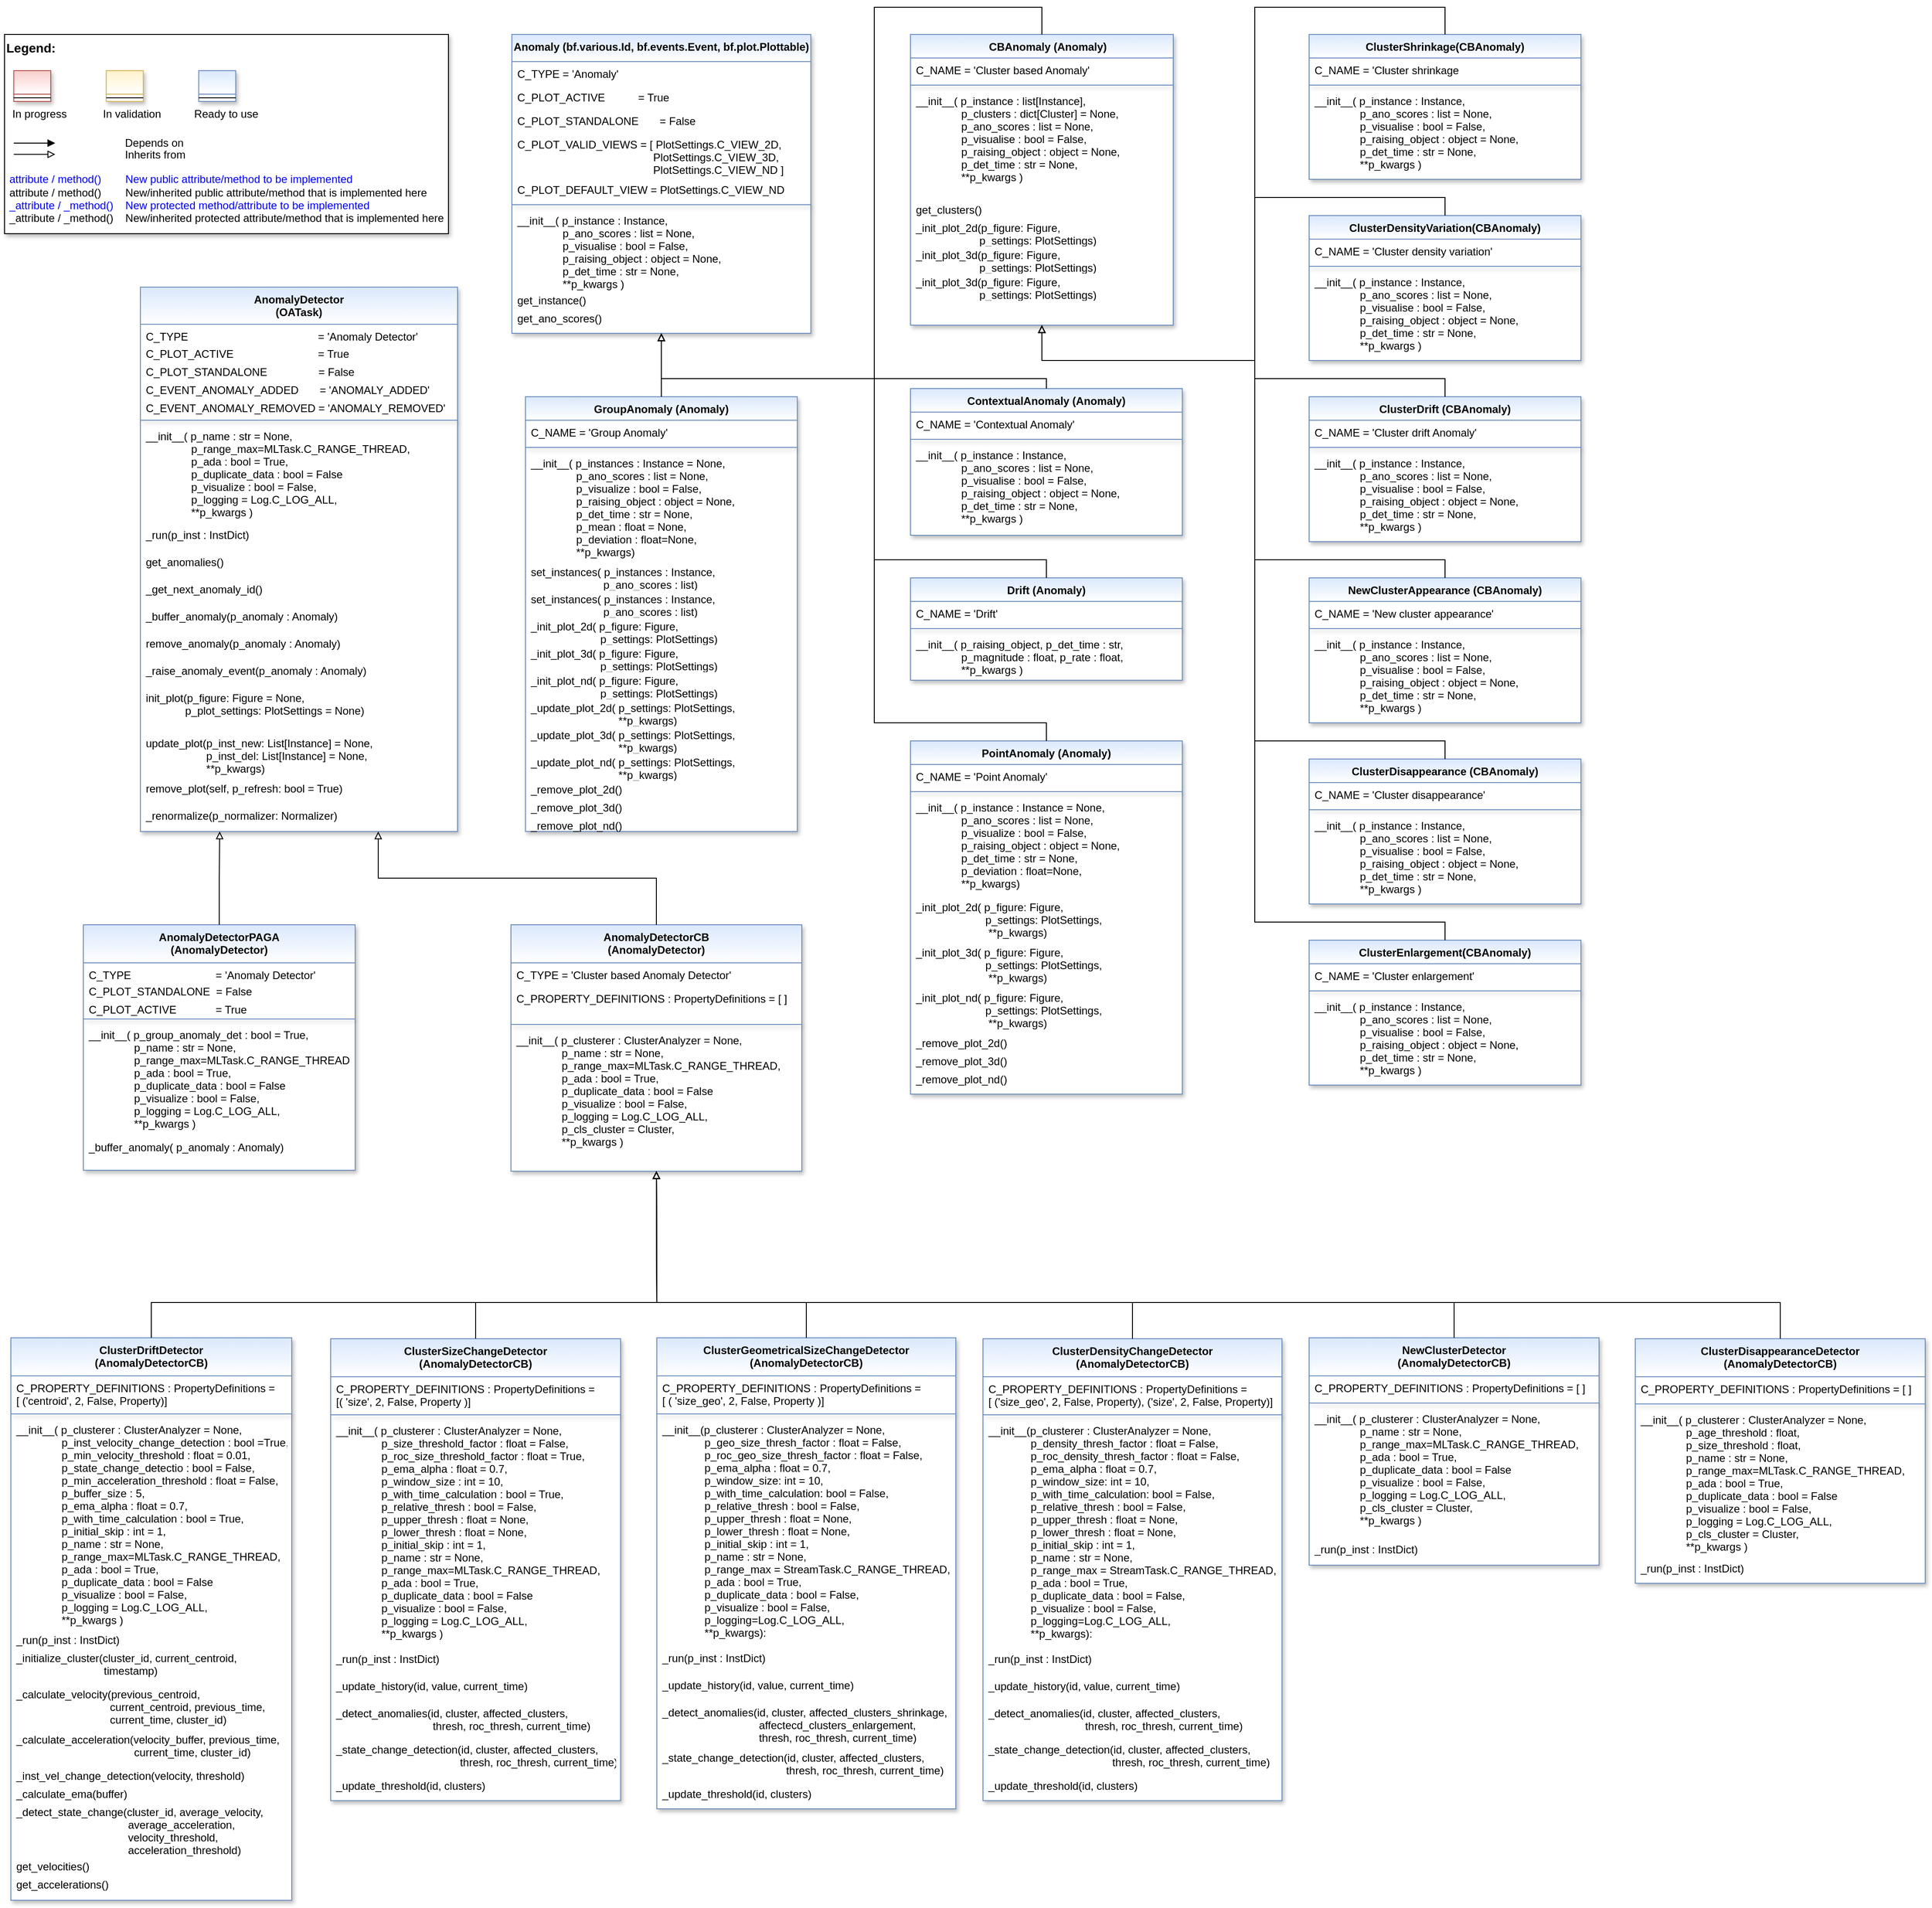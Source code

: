 <mxfile version="24.7.5" pages="2">
  <diagram id="C5RBs43oDa-KdzZeNtuy" name="Page-1">
    <mxGraphModel dx="1271" dy="1180" grid="1" gridSize="10" guides="1" tooltips="1" connect="1" arrows="1" fold="1" page="1" pageScale="1" pageWidth="2336" pageHeight="1654" math="0" shadow="0">
      <root>
        <mxCell id="WIyWlLk6GJQsqaUBKTNV-0" />
        <mxCell id="WIyWlLk6GJQsqaUBKTNV-1" parent="WIyWlLk6GJQsqaUBKTNV-0" />
        <mxCell id="fcJVb3HREh7NScvAmxeq-0" value="" style="group" parent="WIyWlLk6GJQsqaUBKTNV-1" vertex="1" connectable="0">
          <mxGeometry x="40" y="40" width="490" height="220" as="geometry" />
        </mxCell>
        <mxCell id="fcJVb3HREh7NScvAmxeq-1" value="&lt;font color=&quot;#000000&quot; size=&quot;1&quot;&gt;&lt;b style=&quot;font-size: 14px&quot;&gt;Legend:&lt;br&gt;&lt;/b&gt;&lt;/font&gt;&lt;br&gt;&lt;br&gt;&lt;br&gt;&lt;font color=&quot;#0000ff&quot; style=&quot;font-size: 6px&quot;&gt;&lt;br&gt;&lt;/font&gt;&lt;span style=&quot;color: rgb(0 , 0 , 0)&quot;&gt;&lt;font style=&quot;font-size: 4px&quot;&gt;&amp;nbsp; &amp;nbsp;&lt;/font&gt;&amp;nbsp;In progress&amp;nbsp; &amp;nbsp; &amp;nbsp; &amp;nbsp; &amp;nbsp; &amp;nbsp; In validation&amp;nbsp; &amp;nbsp; &amp;nbsp; &amp;nbsp; &amp;nbsp; &amp;nbsp;Ready to use&lt;/span&gt;&lt;font color=&quot;#000000&quot;&gt;&amp;nbsp;&lt;br&gt;&lt;/font&gt;&lt;font color=&quot;#0000ff&quot;&gt;&lt;br&gt;&lt;br&gt;&lt;br&gt;&lt;br&gt;&amp;nbsp;attribute / method()&amp;nbsp; &amp;nbsp; &amp;nbsp; &amp;nbsp; New public attribute/method to be implemented&lt;/font&gt;&lt;br&gt;&lt;font color=&quot;#000000&quot;&gt;&amp;nbsp;&lt;/font&gt;&lt;font color=&quot;#000000&quot;&gt;attribute / method()&lt;span&gt; &lt;/span&gt;&amp;nbsp; &amp;nbsp; &amp;nbsp; &amp;nbsp;New/inherited public attribute/method that is implemented here&lt;br&gt;&lt;/font&gt;&lt;font color=&quot;#0000ff&quot;&gt;&amp;nbsp;_attribute /&amp;nbsp;&lt;/font&gt;&lt;font color=&quot;#0000ff&quot;&gt;_method()&amp;nbsp; &amp;nbsp; New protected method/attribute to be implemented&lt;/font&gt;&lt;br&gt;&lt;font color=&quot;#000000&quot;&gt;&amp;nbsp;_attribute / _method()&amp;nbsp; &amp;nbsp; New/inherited protected attribute/method that is implemented here&lt;br&gt;&lt;/font&gt;&lt;font color=&quot;#000000&quot;&gt;&lt;br&gt;&lt;br&gt;&lt;br&gt;&lt;br&gt;&lt;br&gt;&lt;/font&gt;" style="text;html=1;align=left;verticalAlign=top;whiteSpace=wrap;rounded=0;fontColor=#006600;strokeColor=#000000;shadow=1;fillColor=#ffffff;" parent="fcJVb3HREh7NScvAmxeq-0" vertex="1">
          <mxGeometry width="490.0" height="220" as="geometry" />
        </mxCell>
        <mxCell id="fcJVb3HREh7NScvAmxeq-2" value="Depends on" style="endArrow=block;html=1;labelPosition=right;verticalLabelPosition=middle;align=left;verticalAlign=middle;endFill=1;fontSize=12;" parent="fcJVb3HREh7NScvAmxeq-0" edge="1">
          <mxGeometry x="-1623.125" y="-2180" width="51.042" height="50" as="geometry">
            <mxPoint x="10.208" y="120.003" as="sourcePoint" />
            <mxPoint x="55.991" y="120.003" as="targetPoint" />
            <mxPoint x="98" as="offset" />
            <Array as="points">
              <mxPoint x="30.625" y="120" />
            </Array>
          </mxGeometry>
        </mxCell>
        <mxCell id="fcJVb3HREh7NScvAmxeq-3" value="Inherits from" style="endArrow=block;html=1;labelPosition=right;verticalLabelPosition=middle;align=left;verticalAlign=middle;endFill=0;fontSize=12;" parent="fcJVb3HREh7NScvAmxeq-0" edge="1">
          <mxGeometry x="-1623.125" y="-2180" width="51.042" height="50" as="geometry">
            <mxPoint x="10.208" y="132.385" as="sourcePoint" />
            <mxPoint x="55.991" y="132.385" as="targetPoint" />
            <mxPoint x="98" y="1" as="offset" />
          </mxGeometry>
        </mxCell>
        <mxCell id="fcJVb3HREh7NScvAmxeq-4" value="" style="swimlane;fontStyle=3;align=center;verticalAlign=top;childLayout=stackLayout;horizontal=1;startSize=26;horizontalStack=0;resizeParent=1;resizeLast=0;collapsible=1;marginBottom=0;rounded=0;shadow=1;strokeWidth=1;fillColor=#f8cecc;strokeColor=#b85450;gradientColor=#ffffff;swimlaneFillColor=#ffffff;" parent="fcJVb3HREh7NScvAmxeq-0" vertex="1">
          <mxGeometry x="10.208" y="40" width="40.833" height="34" as="geometry">
            <mxRectangle x="230" y="140" width="160" height="26" as="alternateBounds" />
          </mxGeometry>
        </mxCell>
        <mxCell id="fcJVb3HREh7NScvAmxeq-5" value="" style="line;html=1;strokeWidth=1;align=left;verticalAlign=middle;spacingTop=-1;spacingLeft=3;spacingRight=3;rotatable=0;labelPosition=right;points=[];portConstraint=eastwest;" parent="fcJVb3HREh7NScvAmxeq-4" vertex="1">
          <mxGeometry y="26" width="40.833" height="8" as="geometry" />
        </mxCell>
        <mxCell id="fcJVb3HREh7NScvAmxeq-6" value="" style="swimlane;fontStyle=3;align=center;verticalAlign=top;childLayout=stackLayout;horizontal=1;startSize=26;horizontalStack=0;resizeParent=1;resizeLast=0;collapsible=1;marginBottom=0;rounded=0;shadow=1;strokeWidth=1;fillColor=#fff2cc;strokeColor=#d6b656;gradientColor=#ffffff;swimlaneFillColor=#ffffff;" parent="fcJVb3HREh7NScvAmxeq-0" vertex="1">
          <mxGeometry x="112.292" y="40" width="40.833" height="34" as="geometry">
            <mxRectangle x="230" y="140" width="160" height="26" as="alternateBounds" />
          </mxGeometry>
        </mxCell>
        <mxCell id="fcJVb3HREh7NScvAmxeq-7" value="" style="line;html=1;strokeWidth=1;align=left;verticalAlign=middle;spacingTop=-1;spacingLeft=3;spacingRight=3;rotatable=0;labelPosition=right;points=[];portConstraint=eastwest;" parent="fcJVb3HREh7NScvAmxeq-6" vertex="1">
          <mxGeometry y="26" width="40.833" height="8" as="geometry" />
        </mxCell>
        <mxCell id="fcJVb3HREh7NScvAmxeq-8" value="" style="swimlane;fontStyle=3;align=center;verticalAlign=top;childLayout=stackLayout;horizontal=1;startSize=26;horizontalStack=0;resizeParent=1;resizeLast=0;collapsible=1;marginBottom=0;rounded=0;shadow=1;strokeWidth=1;fillColor=#dae8fc;strokeColor=#6c8ebf;gradientColor=#ffffff;swimlaneFillColor=#ffffff;" parent="fcJVb3HREh7NScvAmxeq-0" vertex="1">
          <mxGeometry x="214.375" y="40" width="40.833" height="34" as="geometry">
            <mxRectangle x="230" y="140" width="160" height="26" as="alternateBounds" />
          </mxGeometry>
        </mxCell>
        <mxCell id="fcJVb3HREh7NScvAmxeq-9" value="" style="line;html=1;strokeWidth=1;align=left;verticalAlign=middle;spacingTop=-1;spacingLeft=3;spacingRight=3;rotatable=0;labelPosition=right;points=[];portConstraint=eastwest;" parent="fcJVb3HREh7NScvAmxeq-8" vertex="1">
          <mxGeometry y="26" width="40.833" height="8" as="geometry" />
        </mxCell>
        <mxCell id="4use4ZCXdNiZSNTW99xv-1" value="AnomalyDetector&#xa;(OATask)" style="swimlane;align=center;verticalAlign=top;childLayout=stackLayout;horizontal=1;startSize=41;horizontalStack=0;resizeParent=1;resizeLast=0;collapsible=1;marginBottom=0;rounded=0;shadow=1;strokeWidth=1;fillColor=#dae8fc;strokeColor=#6c8ebf;swimlaneFillColor=#ffffff;gradientColor=#ffffff;" parent="WIyWlLk6GJQsqaUBKTNV-1" vertex="1">
          <mxGeometry x="190" y="319" width="350" height="601" as="geometry">
            <mxRectangle x="230" y="140" width="160" height="26" as="alternateBounds" />
          </mxGeometry>
        </mxCell>
        <mxCell id="4use4ZCXdNiZSNTW99xv-2" value="C_TYPE                                           = &#39;Anomaly Detector&#39;" style="text;align=left;verticalAlign=top;spacingLeft=4;spacingRight=4;overflow=hidden;rotatable=0;points=[[0,0.5],[1,0.5]];portConstraint=eastwest;" parent="4use4ZCXdNiZSNTW99xv-1" vertex="1">
          <mxGeometry y="41" width="350" height="19" as="geometry" />
        </mxCell>
        <mxCell id="oLJumqx1HHhM9YScGNT0-0" value="C_PLOT_ACTIVE &amp;nbsp; &amp;nbsp; &amp;nbsp; &amp;nbsp; &amp;nbsp; &lt;span style=&quot;white-space: pre;&quot;&gt;&#x9;&lt;/span&gt;&lt;span style=&quot;white-space: pre;&quot;&gt;&#x9;&lt;/span&gt;&amp;nbsp;= True" style="text;align=left;verticalAlign=top;spacingLeft=4;spacingRight=4;overflow=hidden;rotatable=0;points=[[0,0.5],[1,0.5]];portConstraint=eastwest;html=1;" parent="4use4ZCXdNiZSNTW99xv-1" vertex="1">
          <mxGeometry y="60" width="350" height="20" as="geometry" />
        </mxCell>
        <mxCell id="iRqbgX-deYLXcJWkZiLP-0" value="C_PLOT_STANDALONE                 = False" style="text;align=left;verticalAlign=top;spacingLeft=4;spacingRight=4;overflow=hidden;rotatable=0;points=[[0,0.5],[1,0.5]];portConstraint=eastwest;" parent="4use4ZCXdNiZSNTW99xv-1" vertex="1">
          <mxGeometry y="80" width="350" height="20" as="geometry" />
        </mxCell>
        <mxCell id="iRqbgX-deYLXcJWkZiLP-1" value="    C_EVENT_ANOMALY_ADDED       = &#39;ANOMALY_ADDED&#39;" style="text;align=left;verticalAlign=top;spacingLeft=4;spacingRight=4;overflow=hidden;rotatable=0;points=[[0,0.5],[1,0.5]];portConstraint=eastwest;" parent="4use4ZCXdNiZSNTW99xv-1" vertex="1">
          <mxGeometry y="100" width="350" height="20" as="geometry" />
        </mxCell>
        <mxCell id="oLJumqx1HHhM9YScGNT0-1" value="    C_EVENT_ANOMALY_REMOVED = &#39;ANOMALY_REMOVED&#39;" style="text;align=left;verticalAlign=top;spacingLeft=4;spacingRight=4;overflow=hidden;rotatable=0;points=[[0,0.5],[1,0.5]];portConstraint=eastwest;" parent="4use4ZCXdNiZSNTW99xv-1" vertex="1">
          <mxGeometry y="120" width="350" height="23" as="geometry" />
        </mxCell>
        <mxCell id="4use4ZCXdNiZSNTW99xv-5" value="" style="line;html=1;strokeWidth=1;align=center;verticalAlign=top;spacingTop=-1;spacingLeft=3;spacingRight=3;rotatable=0;labelPosition=right;points=[];portConstraint=eastwest;rounded=0;shadow=1;strokeColor=#6c8ebf;swimlaneFillColor=#ffffff;fontFamily=Helvetica;fontSize=12;fontColor=default;fontStyle=3;fillColor=#dae8fc;gradientColor=#ffffff;" parent="4use4ZCXdNiZSNTW99xv-1" vertex="1">
          <mxGeometry y="143" width="350" height="8" as="geometry" />
        </mxCell>
        <mxCell id="4use4ZCXdNiZSNTW99xv-6" value="__init__( p_name : str = None,&#xa;               p_range_max=MLTask.C_RANGE_THREAD,&#xa;               p_ada : bool = True,&#xa;               p_duplicate_data : bool = False&#xa;               p_visualize : bool = False,&#xa;               p_logging = Log.C_LOG_ALL,&#xa;               **p_kwargs )" style="text;align=left;verticalAlign=top;spacingLeft=4;spacingRight=4;overflow=hidden;rotatable=0;points=[[0,0.5],[1,0.5]];portConstraint=eastwest;" parent="4use4ZCXdNiZSNTW99xv-1" vertex="1">
          <mxGeometry y="151" width="350" height="109" as="geometry" />
        </mxCell>
        <mxCell id="oLJumqx1HHhM9YScGNT0-22" value="_run(p_inst : InstDict)" style="text;align=left;verticalAlign=top;spacingLeft=4;spacingRight=4;overflow=hidden;rotatable=0;points=[[0,0.5],[1,0.5]];portConstraint=eastwest;shadow=1;" parent="4use4ZCXdNiZSNTW99xv-1" vertex="1">
          <mxGeometry y="260" width="350" height="30" as="geometry" />
        </mxCell>
        <mxCell id="4use4ZCXdNiZSNTW99xv-8" value="get_anomalies()" style="text;align=left;verticalAlign=top;spacingLeft=4;spacingRight=4;overflow=hidden;rotatable=0;points=[[0,0.5],[1,0.5]];portConstraint=eastwest;shadow=1;" parent="4use4ZCXdNiZSNTW99xv-1" vertex="1">
          <mxGeometry y="290" width="350" height="30" as="geometry" />
        </mxCell>
        <mxCell id="N38WU9mJ-Era6qwWuLtT-0" value="_get_next_anomaly_id()" style="text;align=left;verticalAlign=top;spacingLeft=4;spacingRight=4;overflow=hidden;rotatable=0;points=[[0,0.5],[1,0.5]];portConstraint=eastwest;shadow=1;" parent="4use4ZCXdNiZSNTW99xv-1" vertex="1">
          <mxGeometry y="320" width="350" height="30" as="geometry" />
        </mxCell>
        <mxCell id="oLJumqx1HHhM9YScGNT0-2" value="_buffer_anomaly(p_anomaly : Anomaly) " style="text;align=left;verticalAlign=top;spacingLeft=4;spacingRight=4;overflow=hidden;rotatable=0;points=[[0,0.5],[1,0.5]];portConstraint=eastwest;shadow=1;" parent="4use4ZCXdNiZSNTW99xv-1" vertex="1">
          <mxGeometry y="350" width="350" height="30" as="geometry" />
        </mxCell>
        <mxCell id="oLJumqx1HHhM9YScGNT0-3" value="remove_anomaly(p_anomaly : Anomaly)" style="text;align=left;verticalAlign=top;spacingLeft=4;spacingRight=4;overflow=hidden;rotatable=0;points=[[0,0.5],[1,0.5]];portConstraint=eastwest;shadow=1;" parent="4use4ZCXdNiZSNTW99xv-1" vertex="1">
          <mxGeometry y="380" width="350" height="30" as="geometry" />
        </mxCell>
        <mxCell id="oLJumqx1HHhM9YScGNT0-4" value="_raise_anomaly_event(p_anomaly : Anomaly)" style="text;align=left;verticalAlign=top;spacingLeft=4;spacingRight=4;overflow=hidden;rotatable=0;points=[[0,0.5],[1,0.5]];portConstraint=eastwest;shadow=1;" parent="4use4ZCXdNiZSNTW99xv-1" vertex="1">
          <mxGeometry y="410" width="350" height="30" as="geometry" />
        </mxCell>
        <mxCell id="oLJumqx1HHhM9YScGNT0-5" value="init_plot(p_figure: Figure = None,&#xa;             p_plot_settings: PlotSettings = None)" style="text;align=left;verticalAlign=top;spacingLeft=4;spacingRight=4;overflow=hidden;rotatable=0;points=[[0,0.5],[1,0.5]];portConstraint=eastwest;shadow=1;" parent="4use4ZCXdNiZSNTW99xv-1" vertex="1">
          <mxGeometry y="440" width="350" height="50" as="geometry" />
        </mxCell>
        <mxCell id="oLJumqx1HHhM9YScGNT0-6" value="update_plot(p_inst_new: List[Instance] = None,&#xa;                    p_inst_del: List[Instance] = None,&#xa;                    **p_kwargs)" style="text;align=left;verticalAlign=top;spacingLeft=4;spacingRight=4;overflow=hidden;rotatable=0;points=[[0,0.5],[1,0.5]];portConstraint=eastwest;shadow=1;" parent="4use4ZCXdNiZSNTW99xv-1" vertex="1">
          <mxGeometry y="490" width="350" height="50" as="geometry" />
        </mxCell>
        <mxCell id="oLJumqx1HHhM9YScGNT0-7" value="remove_plot(self, p_refresh: bool = True)" style="text;align=left;verticalAlign=top;spacingLeft=4;spacingRight=4;overflow=hidden;rotatable=0;points=[[0,0.5],[1,0.5]];portConstraint=eastwest;shadow=1;" parent="4use4ZCXdNiZSNTW99xv-1" vertex="1">
          <mxGeometry y="540" width="350" height="30" as="geometry" />
        </mxCell>
        <mxCell id="hOcUKRqpv3udX4BvXm5B-0" value="_renormalize(p_normalizer: Normalizer) " style="text;align=left;verticalAlign=top;spacingLeft=4;spacingRight=4;overflow=hidden;rotatable=0;points=[[0,0.5],[1,0.5]];portConstraint=eastwest;shadow=1;" parent="4use4ZCXdNiZSNTW99xv-1" vertex="1">
          <mxGeometry y="570" width="350" height="30" as="geometry" />
        </mxCell>
        <mxCell id="4use4ZCXdNiZSNTW99xv-16" value="Anomaly (bf.various.Id, bf.events.Event, bf.plot.Plottable)" style="swimlane;fontStyle=1;align=center;verticalAlign=top;childLayout=stackLayout;horizontal=1;startSize=30;horizontalStack=0;resizeParent=1;resizeLast=0;collapsible=1;marginBottom=0;rounded=0;shadow=1;strokeWidth=1;fillColor=#dae8fc;strokeColor=#6c8ebf;swimlaneFillColor=#ffffff;gradientColor=#ffffff;fontFamily=Helvetica;fontSize=12;fontColor=default;" parent="WIyWlLk6GJQsqaUBKTNV-1" vertex="1">
          <mxGeometry x="600" y="40" width="330" height="330" as="geometry">
            <mxRectangle x="230" y="140" width="160" height="26" as="alternateBounds" />
          </mxGeometry>
        </mxCell>
        <mxCell id="8-Sli__s1YHfQ2Dl7trR-0" value="C_TYPE = &#39;Anomaly&#39;" style="text;align=left;verticalAlign=top;spacingLeft=4;spacingRight=4;overflow=hidden;rotatable=0;points=[[0,0.5],[1,0.5]];portConstraint=eastwest;" parent="4use4ZCXdNiZSNTW99xv-16" vertex="1">
          <mxGeometry y="30" width="330" height="26" as="geometry" />
        </mxCell>
        <mxCell id="oLJumqx1HHhM9YScGNT0-23" value="C_PLOT_ACTIVE           = True" style="text;align=left;verticalAlign=top;spacingLeft=4;spacingRight=4;overflow=hidden;rotatable=0;points=[[0,0.5],[1,0.5]];portConstraint=eastwest;" parent="4use4ZCXdNiZSNTW99xv-16" vertex="1">
          <mxGeometry y="56" width="330" height="26" as="geometry" />
        </mxCell>
        <mxCell id="oLJumqx1HHhM9YScGNT0-24" value="C_PLOT_STANDALONE       = False" style="text;align=left;verticalAlign=top;spacingLeft=4;spacingRight=4;overflow=hidden;rotatable=0;points=[[0,0.5],[1,0.5]];portConstraint=eastwest;" parent="4use4ZCXdNiZSNTW99xv-16" vertex="1">
          <mxGeometry y="82" width="330" height="26" as="geometry" />
        </mxCell>
        <mxCell id="oLJumqx1HHhM9YScGNT0-25" value="C_PLOT_VALID_VIEWS = [ PlotSettings.C_VIEW_2D, &#xa;                                              PlotSettings.C_VIEW_3D, &#xa;                                              PlotSettings.C_VIEW_ND ]" style="text;align=left;verticalAlign=top;spacingLeft=4;spacingRight=4;overflow=hidden;rotatable=0;points=[[0,0.5],[1,0.5]];portConstraint=eastwest;" parent="4use4ZCXdNiZSNTW99xv-16" vertex="1">
          <mxGeometry y="108" width="330" height="50" as="geometry" />
        </mxCell>
        <mxCell id="oLJumqx1HHhM9YScGNT0-26" value="C_PLOT_DEFAULT_VIEW = PlotSettings.C_VIEW_ND" style="text;align=left;verticalAlign=top;spacingLeft=4;spacingRight=4;overflow=hidden;rotatable=0;points=[[0,0.5],[1,0.5]];portConstraint=eastwest;" parent="4use4ZCXdNiZSNTW99xv-16" vertex="1">
          <mxGeometry y="158" width="330" height="26" as="geometry" />
        </mxCell>
        <mxCell id="4use4ZCXdNiZSNTW99xv-20" value="" style="line;html=1;strokeWidth=1;align=center;verticalAlign=top;spacingTop=-1;spacingLeft=3;spacingRight=3;rotatable=0;labelPosition=right;points=[];portConstraint=eastwest;rounded=0;shadow=1;strokeColor=#6c8ebf;swimlaneFillColor=#ffffff;fontFamily=Helvetica;fontSize=12;fontColor=default;fontStyle=1;fillColor=#dae8fc;gradientColor=#ffffff;" parent="4use4ZCXdNiZSNTW99xv-16" vertex="1">
          <mxGeometry y="184" width="330" height="8" as="geometry" />
        </mxCell>
        <mxCell id="4use4ZCXdNiZSNTW99xv-21" value="__init__( p_instance : Instance,&#xa;               p_ano_scores : list = None,&#xa;               p_visualise : bool = False,&#xa;               p_raising_object : object = None,&#xa;               p_det_time : str = None,&#xa;               **p_kwargs )" style="text;align=left;verticalAlign=top;spacingLeft=4;spacingRight=4;overflow=hidden;rotatable=0;points=[[0,0.5],[1,0.5]];portConstraint=eastwest;" parent="4use4ZCXdNiZSNTW99xv-16" vertex="1">
          <mxGeometry y="192" width="330" height="88" as="geometry" />
        </mxCell>
        <mxCell id="oLJumqx1HHhM9YScGNT0-29" value="get_instance()" style="text;align=left;verticalAlign=top;spacingLeft=4;spacingRight=4;overflow=hidden;rotatable=0;points=[[0,0.5],[1,0.5]];portConstraint=eastwest;" parent="4use4ZCXdNiZSNTW99xv-16" vertex="1">
          <mxGeometry y="280" width="330" height="20" as="geometry" />
        </mxCell>
        <mxCell id="hOcUKRqpv3udX4BvXm5B-9" value="get_ano_scores()" style="text;align=left;verticalAlign=top;spacingLeft=4;spacingRight=4;overflow=hidden;rotatable=0;points=[[0,0.5],[1,0.5]];portConstraint=eastwest;" parent="4use4ZCXdNiZSNTW99xv-16" vertex="1">
          <mxGeometry y="300" width="330" height="20" as="geometry" />
        </mxCell>
        <mxCell id="4use4ZCXdNiZSNTW99xv-23" value="AnomalyDetectorCB &#xa;(AnomalyDetector)" style="swimlane;fontStyle=1;align=center;verticalAlign=top;childLayout=stackLayout;horizontal=1;startSize=42;horizontalStack=0;resizeParent=1;resizeLast=0;collapsible=1;marginBottom=0;rounded=0;shadow=1;strokeWidth=1;fillColor=#dae8fc;strokeColor=#6c8ebf;swimlaneFillColor=#ffffff;gradientColor=#ffffff;fontFamily=Helvetica;fontSize=12;fontColor=default;" parent="WIyWlLk6GJQsqaUBKTNV-1" vertex="1">
          <mxGeometry x="599" y="1023" width="321" height="272" as="geometry">
            <mxRectangle x="230" y="140" width="160" height="26" as="alternateBounds" />
          </mxGeometry>
        </mxCell>
        <mxCell id="4use4ZCXdNiZSNTW99xv-24" value="C_TYPE = &#39;Cluster based Anomaly Detector&#39;" style="text;align=left;verticalAlign=top;spacingLeft=4;spacingRight=4;overflow=hidden;rotatable=0;points=[[0,0.5],[1,0.5]];portConstraint=eastwest;" parent="4use4ZCXdNiZSNTW99xv-23" vertex="1">
          <mxGeometry y="42" width="321" height="26" as="geometry" />
        </mxCell>
        <mxCell id="iRqbgX-deYLXcJWkZiLP-2" value="C_PROPERTY_DEFINITIONS : PropertyDefinitions = [ ]" style="text;align=left;verticalAlign=top;spacingLeft=4;spacingRight=4;overflow=hidden;rotatable=0;points=[[0,0.5],[1,0.5]];portConstraint=eastwest;" parent="4use4ZCXdNiZSNTW99xv-23" vertex="1">
          <mxGeometry y="68" width="321" height="38" as="geometry" />
        </mxCell>
        <mxCell id="4use4ZCXdNiZSNTW99xv-25" value="" style="line;html=1;strokeWidth=1;align=center;verticalAlign=top;spacingTop=-1;spacingLeft=3;spacingRight=3;rotatable=0;labelPosition=right;points=[];portConstraint=eastwest;rounded=0;shadow=1;strokeColor=#6c8ebf;swimlaneFillColor=#ffffff;fontFamily=Helvetica;fontSize=12;fontColor=default;fontStyle=1;fillColor=#dae8fc;gradientColor=#ffffff;" parent="4use4ZCXdNiZSNTW99xv-23" vertex="1">
          <mxGeometry y="106" width="321" height="8" as="geometry" />
        </mxCell>
        <mxCell id="LADwDjPol3l0WeRybPvM-0" value="__init__( p_clusterer : ClusterAnalyzer = None,&#xa;               p_name : str = None,&#xa;               p_range_max=MLTask.C_RANGE_THREAD,&#xa;               p_ada : bool = True,&#xa;               p_duplicate_data : bool = False&#xa;               p_visualize : bool = False,&#xa;               p_logging = Log.C_LOG_ALL,&#xa;               p_cls_cluster = Cluster,&#xa;               **p_kwargs )" style="text;align=left;verticalAlign=top;spacingLeft=4;spacingRight=4;overflow=hidden;rotatable=0;points=[[0,0.5],[1,0.5]];portConstraint=eastwest;" parent="4use4ZCXdNiZSNTW99xv-23" vertex="1">
          <mxGeometry y="114" width="321" height="136" as="geometry" />
        </mxCell>
        <mxCell id="p2okAq9_pR5mkignAm-u-1" value="PointAnomaly (Anomaly)" style="swimlane;fontStyle=1;align=center;verticalAlign=top;childLayout=stackLayout;horizontal=1;startSize=26;horizontalStack=0;resizeParent=1;resizeLast=0;collapsible=1;marginBottom=0;rounded=0;shadow=1;strokeWidth=1;fillColor=#dae8fc;strokeColor=#6c8ebf;swimlaneFillColor=#ffffff;gradientColor=#ffffff;fontFamily=Helvetica;fontSize=12;fontColor=default;" parent="WIyWlLk6GJQsqaUBKTNV-1" vertex="1">
          <mxGeometry x="1040" y="820" width="300" height="390" as="geometry">
            <mxRectangle x="230" y="140" width="160" height="26" as="alternateBounds" />
          </mxGeometry>
        </mxCell>
        <mxCell id="p2okAq9_pR5mkignAm-u-2" value="C_NAME = &#39;Point Anomaly&#39;" style="text;align=left;verticalAlign=top;spacingLeft=4;spacingRight=4;overflow=hidden;rotatable=0;points=[[0,0.5],[1,0.5]];portConstraint=eastwest;" parent="p2okAq9_pR5mkignAm-u-1" vertex="1">
          <mxGeometry y="26" width="300" height="26" as="geometry" />
        </mxCell>
        <mxCell id="p2okAq9_pR5mkignAm-u-5" value="" style="line;html=1;strokeWidth=1;align=center;verticalAlign=top;spacingTop=-1;spacingLeft=3;spacingRight=3;rotatable=0;labelPosition=right;points=[];portConstraint=eastwest;rounded=0;shadow=1;strokeColor=#6c8ebf;swimlaneFillColor=#ffffff;fontFamily=Helvetica;fontSize=12;fontColor=default;fontStyle=1;fillColor=#dae8fc;gradientColor=#ffffff;" parent="p2okAq9_pR5mkignAm-u-1" vertex="1">
          <mxGeometry y="52" width="300" height="8" as="geometry" />
        </mxCell>
        <mxCell id="p2okAq9_pR5mkignAm-u-6" value="__init__( p_instance : Instance = None,&#xa;               p_ano_scores : list = None,&#xa;               p_visualize : bool = False,&#xa;               p_raising_object : object = None,&#xa;               p_det_time : str = None,&#xa;               p_deviation : float=None,&#xa;               **p_kwargs)" style="text;align=left;verticalAlign=top;spacingLeft=4;spacingRight=4;overflow=hidden;rotatable=0;points=[[0,0.5],[1,0.5]];portConstraint=eastwest;" parent="p2okAq9_pR5mkignAm-u-1" vertex="1">
          <mxGeometry y="60" width="300" height="110" as="geometry" />
        </mxCell>
        <mxCell id="oLJumqx1HHhM9YScGNT0-30" value="_init_plot_2d( p_figure: Figure,&#xa;                       p_settings: PlotSettings,&#xa;                        **p_kwargs)" style="text;align=left;verticalAlign=top;spacingLeft=4;spacingRight=4;overflow=hidden;rotatable=0;points=[[0,0.5],[1,0.5]];portConstraint=eastwest;" parent="p2okAq9_pR5mkignAm-u-1" vertex="1">
          <mxGeometry y="170" width="300" height="50" as="geometry" />
        </mxCell>
        <mxCell id="N38WU9mJ-Era6qwWuLtT-4" value="_init_plot_3d( p_figure: Figure,&#xa;                       p_settings: PlotSettings,&#xa;                        **p_kwargs)" style="text;align=left;verticalAlign=top;spacingLeft=4;spacingRight=4;overflow=hidden;rotatable=0;points=[[0,0.5],[1,0.5]];portConstraint=eastwest;" parent="p2okAq9_pR5mkignAm-u-1" vertex="1">
          <mxGeometry y="220" width="300" height="50" as="geometry" />
        </mxCell>
        <mxCell id="N38WU9mJ-Era6qwWuLtT-5" value="_init_plot_nd( p_figure: Figure,&#xa;                       p_settings: PlotSettings,&#xa;                        **p_kwargs)" style="text;align=left;verticalAlign=top;spacingLeft=4;spacingRight=4;overflow=hidden;rotatable=0;points=[[0,0.5],[1,0.5]];portConstraint=eastwest;" parent="p2okAq9_pR5mkignAm-u-1" vertex="1">
          <mxGeometry y="270" width="300" height="50" as="geometry" />
        </mxCell>
        <mxCell id="oLJumqx1HHhM9YScGNT0-31" value="_remove_plot_2d()" style="text;align=left;verticalAlign=top;spacingLeft=4;spacingRight=4;overflow=hidden;rotatable=0;points=[[0,0.5],[1,0.5]];portConstraint=eastwest;" parent="p2okAq9_pR5mkignAm-u-1" vertex="1">
          <mxGeometry y="320" width="300" height="20" as="geometry" />
        </mxCell>
        <mxCell id="N38WU9mJ-Era6qwWuLtT-6" value="_remove_plot_3d()" style="text;align=left;verticalAlign=top;spacingLeft=4;spacingRight=4;overflow=hidden;rotatable=0;points=[[0,0.5],[1,0.5]];portConstraint=eastwest;" parent="p2okAq9_pR5mkignAm-u-1" vertex="1">
          <mxGeometry y="340" width="300" height="20" as="geometry" />
        </mxCell>
        <mxCell id="N38WU9mJ-Era6qwWuLtT-7" value="_remove_plot_nd()" style="text;align=left;verticalAlign=top;spacingLeft=4;spacingRight=4;overflow=hidden;rotatable=0;points=[[0,0.5],[1,0.5]];portConstraint=eastwest;" parent="p2okAq9_pR5mkignAm-u-1" vertex="1">
          <mxGeometry y="360" width="300" height="20" as="geometry" />
        </mxCell>
        <mxCell id="p2okAq9_pR5mkignAm-u-7" value="Drift (Anomaly)" style="swimlane;fontStyle=1;align=center;verticalAlign=top;childLayout=stackLayout;horizontal=1;startSize=26;horizontalStack=0;resizeParent=1;resizeLast=0;collapsible=1;marginBottom=0;rounded=0;shadow=1;strokeWidth=1;fillColor=#dae8fc;strokeColor=#6c8ebf;swimlaneFillColor=#ffffff;gradientColor=#ffffff;fontFamily=Helvetica;fontSize=12;fontColor=default;" parent="WIyWlLk6GJQsqaUBKTNV-1" vertex="1">
          <mxGeometry x="1040" y="640" width="300" height="113" as="geometry">
            <mxRectangle x="230" y="140" width="160" height="26" as="alternateBounds" />
          </mxGeometry>
        </mxCell>
        <mxCell id="p2okAq9_pR5mkignAm-u-8" value="C_NAME = &#39;Drift&#39;" style="text;align=left;verticalAlign=top;spacingLeft=4;spacingRight=4;overflow=hidden;rotatable=0;points=[[0,0.5],[1,0.5]];portConstraint=eastwest;" parent="p2okAq9_pR5mkignAm-u-7" vertex="1">
          <mxGeometry y="26" width="300" height="26" as="geometry" />
        </mxCell>
        <mxCell id="p2okAq9_pR5mkignAm-u-11" value="" style="line;html=1;strokeWidth=1;align=center;verticalAlign=top;spacingTop=-1;spacingLeft=3;spacingRight=3;rotatable=0;labelPosition=right;points=[];portConstraint=eastwest;rounded=0;shadow=1;strokeColor=#6c8ebf;swimlaneFillColor=#ffffff;fontFamily=Helvetica;fontSize=12;fontColor=default;fontStyle=1;fillColor=#dae8fc;gradientColor=#ffffff;" parent="p2okAq9_pR5mkignAm-u-7" vertex="1">
          <mxGeometry y="52" width="300" height="8" as="geometry" />
        </mxCell>
        <mxCell id="p2okAq9_pR5mkignAm-u-12" value="__init__( p_raising_object, p_det_time : str,&#xa;               p_magnitude : float, p_rate : float,&#xa;               **p_kwargs )" style="text;align=left;verticalAlign=top;spacingLeft=4;spacingRight=4;overflow=hidden;rotatable=0;points=[[0,0.5],[1,0.5]];portConstraint=eastwest;" parent="p2okAq9_pR5mkignAm-u-7" vertex="1">
          <mxGeometry y="60" width="300" height="50" as="geometry" />
        </mxCell>
        <mxCell id="y2l99iwQbg-wAnSwsQFK-0" value="GroupAnomaly (Anomaly)" style="swimlane;align=center;verticalAlign=top;childLayout=stackLayout;horizontal=1;startSize=26;horizontalStack=0;resizeParent=1;resizeLast=0;collapsible=1;marginBottom=0;rounded=0;shadow=1;strokeWidth=1;fillColor=#dae8fc;strokeColor=#6c8ebf;swimlaneFillColor=#ffffff;gradientColor=#ffffff;" parent="WIyWlLk6GJQsqaUBKTNV-1" vertex="1">
          <mxGeometry x="615" y="440" width="300" height="480" as="geometry">
            <mxRectangle x="230" y="140" width="160" height="26" as="alternateBounds" />
          </mxGeometry>
        </mxCell>
        <mxCell id="y2l99iwQbg-wAnSwsQFK-1" value="C_NAME = &#39;Group Anomaly&#39;" style="text;align=left;verticalAlign=top;spacingLeft=4;spacingRight=4;overflow=hidden;rotatable=0;points=[[0,0.5],[1,0.5]];portConstraint=eastwest;" parent="y2l99iwQbg-wAnSwsQFK-0" vertex="1">
          <mxGeometry y="26" width="300" height="26" as="geometry" />
        </mxCell>
        <mxCell id="y2l99iwQbg-wAnSwsQFK-2" value="" style="line;html=1;strokeWidth=1;align=center;verticalAlign=top;spacingTop=-1;spacingLeft=3;spacingRight=3;rotatable=0;labelPosition=right;points=[];portConstraint=eastwest;rounded=0;shadow=1;strokeColor=#6c8ebf;swimlaneFillColor=#ffffff;fontFamily=Helvetica;fontSize=12;fontColor=default;fontStyle=1;fillColor=#dae8fc;gradientColor=#ffffff;" parent="y2l99iwQbg-wAnSwsQFK-0" vertex="1">
          <mxGeometry y="52" width="300" height="8" as="geometry" />
        </mxCell>
        <mxCell id="y2l99iwQbg-wAnSwsQFK-3" value="__init__( p_instances : Instance = None,&#xa;               p_ano_scores : list = None,&#xa;               p_visualize : bool = False,&#xa;               p_raising_object : object = None,&#xa;               p_det_time : str = None,&#xa;               p_mean : float = None,&#xa;               p_deviation : float=None,&#xa;               **p_kwargs)" style="text;align=left;verticalAlign=top;spacingLeft=4;spacingRight=4;overflow=hidden;rotatable=0;points=[[0,0.5],[1,0.5]];portConstraint=eastwest;" parent="y2l99iwQbg-wAnSwsQFK-0" vertex="1">
          <mxGeometry y="60" width="300" height="120" as="geometry" />
        </mxCell>
        <mxCell id="hOcUKRqpv3udX4BvXm5B-10" value="set_instances( p_instances : Instance,&#xa;                        p_ano_scores : list)" style="text;align=left;verticalAlign=top;spacingLeft=4;spacingRight=4;overflow=hidden;rotatable=0;points=[[0,0.5],[1,0.5]];portConstraint=eastwest;" parent="y2l99iwQbg-wAnSwsQFK-0" vertex="1">
          <mxGeometry y="180" width="300" height="30" as="geometry" />
        </mxCell>
        <mxCell id="iRqbgX-deYLXcJWkZiLP-6" value="set_instances( p_instances : Instance,&#xa;                        p_ano_scores : list)" style="text;align=left;verticalAlign=top;spacingLeft=4;spacingRight=4;overflow=hidden;rotatable=0;points=[[0,0.5],[1,0.5]];portConstraint=eastwest;" parent="y2l99iwQbg-wAnSwsQFK-0" vertex="1">
          <mxGeometry y="210" width="300" height="30" as="geometry" />
        </mxCell>
        <mxCell id="N38WU9mJ-Era6qwWuLtT-11" value="_init_plot_2d( p_figure: Figure,&#xa;                       p_settings: PlotSettings)" style="text;align=left;verticalAlign=top;spacingLeft=4;spacingRight=4;overflow=hidden;rotatable=0;points=[[0,0.5],[1,0.5]];portConstraint=eastwest;" parent="y2l99iwQbg-wAnSwsQFK-0" vertex="1">
          <mxGeometry y="240" width="300" height="30" as="geometry" />
        </mxCell>
        <mxCell id="N38WU9mJ-Era6qwWuLtT-12" value="_init_plot_3d( p_figure: Figure,&#xa;                       p_settings: PlotSettings)" style="text;align=left;verticalAlign=top;spacingLeft=4;spacingRight=4;overflow=hidden;rotatable=0;points=[[0,0.5],[1,0.5]];portConstraint=eastwest;" parent="y2l99iwQbg-wAnSwsQFK-0" vertex="1">
          <mxGeometry y="270" width="300" height="30" as="geometry" />
        </mxCell>
        <mxCell id="oLJumqx1HHhM9YScGNT0-34" value="_init_plot_nd( p_figure: Figure,&#xa;                       p_settings: PlotSettings)" style="text;align=left;verticalAlign=top;spacingLeft=4;spacingRight=4;overflow=hidden;rotatable=0;points=[[0,0.5],[1,0.5]];portConstraint=eastwest;" parent="y2l99iwQbg-wAnSwsQFK-0" vertex="1">
          <mxGeometry y="300" width="300" height="30" as="geometry" />
        </mxCell>
        <mxCell id="oLJumqx1HHhM9YScGNT0-33" value="_update_plot_2d( p_settings: PlotSettings,&#xa;                             **p_kwargs)" style="text;align=left;verticalAlign=top;spacingLeft=4;spacingRight=4;overflow=hidden;rotatable=0;points=[[0,0.5],[1,0.5]];portConstraint=eastwest;" parent="y2l99iwQbg-wAnSwsQFK-0" vertex="1">
          <mxGeometry y="330" width="300" height="30" as="geometry" />
        </mxCell>
        <mxCell id="N38WU9mJ-Era6qwWuLtT-10" value="_update_plot_3d( p_settings: PlotSettings,&#xa;                             **p_kwargs)" style="text;align=left;verticalAlign=top;spacingLeft=4;spacingRight=4;overflow=hidden;rotatable=0;points=[[0,0.5],[1,0.5]];portConstraint=eastwest;" parent="y2l99iwQbg-wAnSwsQFK-0" vertex="1">
          <mxGeometry y="360" width="300" height="30" as="geometry" />
        </mxCell>
        <mxCell id="N38WU9mJ-Era6qwWuLtT-8" value="_update_plot_nd( p_settings: PlotSettings,&#xa;                             **p_kwargs)" style="text;align=left;verticalAlign=top;spacingLeft=4;spacingRight=4;overflow=hidden;rotatable=0;points=[[0,0.5],[1,0.5]];portConstraint=eastwest;" parent="y2l99iwQbg-wAnSwsQFK-0" vertex="1">
          <mxGeometry y="390" width="300" height="30" as="geometry" />
        </mxCell>
        <mxCell id="hOcUKRqpv3udX4BvXm5B-11" value="_remove_plot_2d()" style="text;align=left;verticalAlign=top;spacingLeft=4;spacingRight=4;overflow=hidden;rotatable=0;points=[[0,0.5],[1,0.5]];portConstraint=eastwest;" parent="y2l99iwQbg-wAnSwsQFK-0" vertex="1">
          <mxGeometry y="420" width="300" height="20" as="geometry" />
        </mxCell>
        <mxCell id="N38WU9mJ-Era6qwWuLtT-13" value="_remove_plot_3d()" style="text;align=left;verticalAlign=top;spacingLeft=4;spacingRight=4;overflow=hidden;rotatable=0;points=[[0,0.5],[1,0.5]];portConstraint=eastwest;" parent="y2l99iwQbg-wAnSwsQFK-0" vertex="1">
          <mxGeometry y="440" width="300" height="20" as="geometry" />
        </mxCell>
        <mxCell id="N38WU9mJ-Era6qwWuLtT-14" value="_remove_plot_nd()" style="text;align=left;verticalAlign=top;spacingLeft=4;spacingRight=4;overflow=hidden;rotatable=0;points=[[0,0.5],[1,0.5]];portConstraint=eastwest;" parent="y2l99iwQbg-wAnSwsQFK-0" vertex="1">
          <mxGeometry y="460" width="300" height="20" as="geometry" />
        </mxCell>
        <mxCell id="y2l99iwQbg-wAnSwsQFK-5" value="ContextualAnomaly (Anomaly)" style="swimlane;fontStyle=1;align=center;verticalAlign=top;childLayout=stackLayout;horizontal=1;startSize=26;horizontalStack=0;resizeParent=1;resizeLast=0;collapsible=1;marginBottom=0;rounded=0;shadow=1;strokeWidth=1;fillColor=#dae8fc;strokeColor=#6c8ebf;swimlaneFillColor=#ffffff;gradientColor=#ffffff;fontFamily=Helvetica;fontSize=12;fontColor=default;" parent="WIyWlLk6GJQsqaUBKTNV-1" vertex="1">
          <mxGeometry x="1040" y="431" width="300" height="162" as="geometry">
            <mxRectangle x="230" y="140" width="160" height="26" as="alternateBounds" />
          </mxGeometry>
        </mxCell>
        <mxCell id="y2l99iwQbg-wAnSwsQFK-6" value="C_NAME = &#39;Contextual Anomaly&#39;" style="text;align=left;verticalAlign=top;spacingLeft=4;spacingRight=4;overflow=hidden;rotatable=0;points=[[0,0.5],[1,0.5]];portConstraint=eastwest;" parent="y2l99iwQbg-wAnSwsQFK-5" vertex="1">
          <mxGeometry y="26" width="300" height="26" as="geometry" />
        </mxCell>
        <mxCell id="y2l99iwQbg-wAnSwsQFK-7" value="" style="line;html=1;strokeWidth=1;align=center;verticalAlign=top;spacingTop=-1;spacingLeft=3;spacingRight=3;rotatable=0;labelPosition=right;points=[];portConstraint=eastwest;rounded=0;shadow=1;strokeColor=#6c8ebf;swimlaneFillColor=#ffffff;fontFamily=Helvetica;fontSize=12;fontColor=default;fontStyle=1;fillColor=#dae8fc;gradientColor=#ffffff;" parent="y2l99iwQbg-wAnSwsQFK-5" vertex="1">
          <mxGeometry y="52" width="300" height="8" as="geometry" />
        </mxCell>
        <mxCell id="N38WU9mJ-Era6qwWuLtT-19" value="__init__( p_instance : Instance,&#xa;               p_ano_scores : list = None,&#xa;               p_visualise : bool = False,&#xa;               p_raising_object : object = None,&#xa;               p_det_time : str = None,&#xa;               **p_kwargs )" style="text;align=left;verticalAlign=top;spacingLeft=4;spacingRight=4;overflow=hidden;rotatable=0;points=[[0,0.5],[1,0.5]];portConstraint=eastwest;" parent="y2l99iwQbg-wAnSwsQFK-5" vertex="1">
          <mxGeometry y="60" width="300" height="88" as="geometry" />
        </mxCell>
        <mxCell id="hOcUKRqpv3udX4BvXm5B-1" value="AnomalyDetectorPAGA&#xa;(AnomalyDetector)" style="swimlane;fontStyle=1;align=center;verticalAlign=top;childLayout=stackLayout;horizontal=1;startSize=42;horizontalStack=0;resizeParent=1;resizeLast=0;collapsible=1;marginBottom=0;rounded=0;shadow=1;strokeWidth=1;fillColor=#dae8fc;strokeColor=#6c8ebf;swimlaneFillColor=#ffffff;gradientColor=#ffffff;fontFamily=Helvetica;fontSize=12;fontColor=default;" parent="WIyWlLk6GJQsqaUBKTNV-1" vertex="1">
          <mxGeometry x="127" y="1023" width="300" height="271" as="geometry">
            <mxRectangle x="230" y="140" width="160" height="26" as="alternateBounds" />
          </mxGeometry>
        </mxCell>
        <mxCell id="hOcUKRqpv3udX4BvXm5B-2" value="C_TYPE                            = &#39;Anomaly Detector&#39;" style="text;align=left;verticalAlign=top;spacingLeft=4;spacingRight=4;overflow=hidden;rotatable=0;points=[[0,0.5],[1,0.5]];portConstraint=eastwest;" parent="hOcUKRqpv3udX4BvXm5B-1" vertex="1">
          <mxGeometry y="42" width="300" height="18" as="geometry" />
        </mxCell>
        <mxCell id="N38WU9mJ-Era6qwWuLtT-2" value="C_PLOT_STANDALONE  = False" style="text;align=left;verticalAlign=top;spacingLeft=4;spacingRight=4;overflow=hidden;rotatable=0;points=[[0,0.5],[1,0.5]];portConstraint=eastwest;" parent="hOcUKRqpv3udX4BvXm5B-1" vertex="1">
          <mxGeometry y="60" width="300" height="20" as="geometry" />
        </mxCell>
        <mxCell id="N38WU9mJ-Era6qwWuLtT-1" value="C_PLOT_ACTIVE&amp;nbsp; &amp;nbsp; &amp;nbsp; &amp;nbsp; &amp;nbsp; &amp;nbsp; &amp;nbsp;= True" style="text;align=left;verticalAlign=top;spacingLeft=4;spacingRight=4;overflow=hidden;rotatable=0;points=[[0,0.5],[1,0.5]];portConstraint=eastwest;html=1;" parent="hOcUKRqpv3udX4BvXm5B-1" vertex="1">
          <mxGeometry y="80" width="300" height="20" as="geometry" />
        </mxCell>
        <mxCell id="hOcUKRqpv3udX4BvXm5B-3" value="" style="line;html=1;strokeWidth=1;align=center;verticalAlign=top;spacingTop=-1;spacingLeft=3;spacingRight=3;rotatable=0;labelPosition=right;points=[];portConstraint=eastwest;rounded=0;shadow=1;strokeColor=#6c8ebf;swimlaneFillColor=#ffffff;fontFamily=Helvetica;fontSize=12;fontColor=default;fontStyle=1;fillColor=#dae8fc;gradientColor=#ffffff;" parent="hOcUKRqpv3udX4BvXm5B-1" vertex="1">
          <mxGeometry y="100" width="300" height="8" as="geometry" />
        </mxCell>
        <mxCell id="hOcUKRqpv3udX4BvXm5B-4" value="__init__( p_group_anomaly_det : bool = True,&#xa;               p_name : str = None,&#xa;               p_range_max=MLTask.C_RANGE_THREAD,&#xa;               p_ada : bool = True,&#xa;               p_duplicate_data : bool = False&#xa;               p_visualize : bool = False,&#xa;               p_logging = Log.C_LOG_ALL,&#xa;               **p_kwargs )" style="text;align=left;verticalAlign=top;spacingLeft=4;spacingRight=4;overflow=hidden;rotatable=0;points=[[0,0.5],[1,0.5]];portConstraint=eastwest;" parent="hOcUKRqpv3udX4BvXm5B-1" vertex="1">
          <mxGeometry y="108" width="300" height="124" as="geometry" />
        </mxCell>
        <mxCell id="hOcUKRqpv3udX4BvXm5B-5" value="_buffer_anomaly( p_anomaly : Anomaly)" style="text;align=left;verticalAlign=top;spacingLeft=4;spacingRight=4;overflow=hidden;rotatable=0;points=[[0,0.5],[1,0.5]];portConstraint=eastwest;shadow=1;" parent="hOcUKRqpv3udX4BvXm5B-1" vertex="1">
          <mxGeometry y="232" width="300" height="30" as="geometry" />
        </mxCell>
        <mxCell id="hOcUKRqpv3udX4BvXm5B-7" style="edgeStyle=orthogonalEdgeStyle;rounded=0;orthogonalLoop=1;jettySize=auto;html=1;fontColor=#0000FF;endArrow=block;endFill=0;exitX=0.5;exitY=0;exitDx=0;exitDy=0;entryX=0.25;entryY=1;entryDx=0;entryDy=0;" parent="WIyWlLk6GJQsqaUBKTNV-1" source="hOcUKRqpv3udX4BvXm5B-1" target="4use4ZCXdNiZSNTW99xv-1" edge="1">
          <mxGeometry relative="1" as="geometry">
            <mxPoint x="300" y="940" as="targetPoint" />
            <Array as="points" />
            <mxPoint x="339.74" y="988" as="sourcePoint" />
          </mxGeometry>
        </mxCell>
        <mxCell id="N38WU9mJ-Era6qwWuLtT-3" style="edgeStyle=orthogonalEdgeStyle;rounded=0;orthogonalLoop=1;jettySize=auto;html=1;fontColor=#0000FF;endArrow=block;endFill=0;exitX=0.5;exitY=0;exitDx=0;exitDy=0;entryX=0.75;entryY=1;entryDx=0;entryDy=0;" parent="WIyWlLk6GJQsqaUBKTNV-1" source="4use4ZCXdNiZSNTW99xv-23" target="4use4ZCXdNiZSNTW99xv-1" edge="1">
          <mxGeometry relative="1" as="geometry">
            <mxPoint x="440" y="930" as="targetPoint" />
            <Array as="points" />
            <mxPoint x="108" y="982" as="sourcePoint" />
          </mxGeometry>
        </mxCell>
        <mxCell id="N38WU9mJ-Era6qwWuLtT-15" value="    CBAnomaly (Anomaly)" style="swimlane;fontStyle=1;align=center;verticalAlign=top;childLayout=stackLayout;horizontal=1;startSize=26;horizontalStack=0;resizeParent=1;resizeLast=0;collapsible=1;marginBottom=0;rounded=0;shadow=1;strokeWidth=1;fillColor=#dae8fc;strokeColor=#6c8ebf;swimlaneFillColor=#ffffff;gradientColor=#ffffff;fontFamily=Helvetica;fontSize=12;fontColor=default;" parent="WIyWlLk6GJQsqaUBKTNV-1" vertex="1">
          <mxGeometry x="1040" y="40" width="290" height="321" as="geometry">
            <mxRectangle x="230" y="140" width="160" height="26" as="alternateBounds" />
          </mxGeometry>
        </mxCell>
        <mxCell id="N38WU9mJ-Era6qwWuLtT-16" value="C_NAME = &#39;Cluster based Anomaly&#39;" style="text;align=left;verticalAlign=top;spacingLeft=4;spacingRight=4;overflow=hidden;rotatable=0;points=[[0,0.5],[1,0.5]];portConstraint=eastwest;" parent="N38WU9mJ-Era6qwWuLtT-15" vertex="1">
          <mxGeometry y="26" width="290" height="26" as="geometry" />
        </mxCell>
        <mxCell id="N38WU9mJ-Era6qwWuLtT-17" value="" style="line;html=1;strokeWidth=1;align=center;verticalAlign=top;spacingTop=-1;spacingLeft=3;spacingRight=3;rotatable=0;labelPosition=right;points=[];portConstraint=eastwest;rounded=0;shadow=1;strokeColor=#6c8ebf;swimlaneFillColor=#ffffff;fontFamily=Helvetica;fontSize=12;fontColor=default;fontStyle=1;fillColor=#dae8fc;gradientColor=#ffffff;" parent="N38WU9mJ-Era6qwWuLtT-15" vertex="1">
          <mxGeometry y="52" width="290" height="8" as="geometry" />
        </mxCell>
        <mxCell id="N38WU9mJ-Era6qwWuLtT-20" value="__init__( p_instance : list[Instance],&#xa;               p_clusters : dict[Cluster] = None,&#xa;               p_ano_scores : list = None,&#xa;               p_visualise : bool = False,&#xa;               p_raising_object : object = None,&#xa;               p_det_time : str = None,&#xa;               **p_kwargs )" style="text;align=left;verticalAlign=top;spacingLeft=4;spacingRight=4;overflow=hidden;rotatable=0;points=[[0,0.5],[1,0.5]];portConstraint=eastwest;" parent="N38WU9mJ-Era6qwWuLtT-15" vertex="1">
          <mxGeometry y="60" width="290" height="120" as="geometry" />
        </mxCell>
        <mxCell id="_stm_y2A6EfAY2wU2yDO-66" value="get_clusters()&#xa;" style="text;align=left;verticalAlign=top;spacingLeft=4;spacingRight=4;overflow=hidden;rotatable=0;points=[[0,0.5],[1,0.5]];portConstraint=eastwest;" parent="N38WU9mJ-Era6qwWuLtT-15" vertex="1">
          <mxGeometry y="180" width="290" height="20" as="geometry" />
        </mxCell>
        <mxCell id="_stm_y2A6EfAY2wU2yDO-67" value="_init_plot_2d(p_figure: Figure,&#xa;                      p_settings: PlotSettings)" style="text;align=left;verticalAlign=top;spacingLeft=4;spacingRight=4;overflow=hidden;rotatable=0;points=[[0,0.5],[1,0.5]];portConstraint=eastwest;" parent="N38WU9mJ-Era6qwWuLtT-15" vertex="1">
          <mxGeometry y="200" width="290" height="30" as="geometry" />
        </mxCell>
        <mxCell id="_stm_y2A6EfAY2wU2yDO-68" value="_init_plot_3d(p_figure: Figure,&#xa;                      p_settings: PlotSettings)" style="text;align=left;verticalAlign=top;spacingLeft=4;spacingRight=4;overflow=hidden;rotatable=0;points=[[0,0.5],[1,0.5]];portConstraint=eastwest;" parent="N38WU9mJ-Era6qwWuLtT-15" vertex="1">
          <mxGeometry y="230" width="290" height="30" as="geometry" />
        </mxCell>
        <mxCell id="_stm_y2A6EfAY2wU2yDO-69" value="_init_plot_3d(p_figure: Figure,&#xa;                      p_settings: PlotSettings)" style="text;align=left;verticalAlign=top;spacingLeft=4;spacingRight=4;overflow=hidden;rotatable=0;points=[[0,0.5],[1,0.5]];portConstraint=eastwest;" parent="N38WU9mJ-Era6qwWuLtT-15" vertex="1">
          <mxGeometry y="260" width="290" height="30" as="geometry" />
        </mxCell>
        <mxCell id="N38WU9mJ-Era6qwWuLtT-21" value="ClusterDrift (CBAnomaly)" style="swimlane;fontStyle=1;align=center;verticalAlign=top;childLayout=stackLayout;horizontal=1;startSize=26;horizontalStack=0;resizeParent=1;resizeLast=0;collapsible=1;marginBottom=0;rounded=0;shadow=1;strokeWidth=1;fillColor=#dae8fc;strokeColor=#6c8ebf;swimlaneFillColor=#ffffff;gradientColor=#ffffff;fontFamily=Helvetica;fontSize=12;fontColor=default;" parent="WIyWlLk6GJQsqaUBKTNV-1" vertex="1">
          <mxGeometry x="1480" y="440" width="300" height="160" as="geometry">
            <mxRectangle x="230" y="140" width="160" height="26" as="alternateBounds" />
          </mxGeometry>
        </mxCell>
        <mxCell id="N38WU9mJ-Era6qwWuLtT-22" value="C_NAME = &#39;Cluster drift Anomaly&#39;" style="text;align=left;verticalAlign=top;spacingLeft=4;spacingRight=4;overflow=hidden;rotatable=0;points=[[0,0.5],[1,0.5]];portConstraint=eastwest;" parent="N38WU9mJ-Era6qwWuLtT-21" vertex="1">
          <mxGeometry y="26" width="300" height="26" as="geometry" />
        </mxCell>
        <mxCell id="N38WU9mJ-Era6qwWuLtT-23" value="" style="line;html=1;strokeWidth=1;align=center;verticalAlign=top;spacingTop=-1;spacingLeft=3;spacingRight=3;rotatable=0;labelPosition=right;points=[];portConstraint=eastwest;rounded=0;shadow=1;strokeColor=#6c8ebf;swimlaneFillColor=#ffffff;fontFamily=Helvetica;fontSize=12;fontColor=default;fontStyle=1;fillColor=#dae8fc;gradientColor=#ffffff;" parent="N38WU9mJ-Era6qwWuLtT-21" vertex="1">
          <mxGeometry y="52" width="300" height="8" as="geometry" />
        </mxCell>
        <mxCell id="N38WU9mJ-Era6qwWuLtT-24" value="__init__( p_instance : Instance,&#xa;               p_ano_scores : list = None,&#xa;               p_visualise : bool = False,&#xa;               p_raising_object : object = None,&#xa;               p_det_time : str = None,&#xa;               **p_kwargs )" style="text;align=left;verticalAlign=top;spacingLeft=4;spacingRight=4;overflow=hidden;rotatable=0;points=[[0,0.5],[1,0.5]];portConstraint=eastwest;" parent="N38WU9mJ-Era6qwWuLtT-21" vertex="1">
          <mxGeometry y="60" width="300" height="88" as="geometry" />
        </mxCell>
        <mxCell id="N38WU9mJ-Era6qwWuLtT-25" value="NewClusterAppearance (CBAnomaly)" style="swimlane;fontStyle=1;align=center;verticalAlign=top;childLayout=stackLayout;horizontal=1;startSize=26;horizontalStack=0;resizeParent=1;resizeLast=0;collapsible=1;marginBottom=0;rounded=0;shadow=1;strokeWidth=1;fillColor=#dae8fc;strokeColor=#6c8ebf;swimlaneFillColor=#ffffff;gradientColor=#ffffff;fontFamily=Helvetica;fontSize=12;fontColor=default;" parent="WIyWlLk6GJQsqaUBKTNV-1" vertex="1">
          <mxGeometry x="1480" y="640" width="300" height="160" as="geometry">
            <mxRectangle x="230" y="140" width="160" height="26" as="alternateBounds" />
          </mxGeometry>
        </mxCell>
        <mxCell id="N38WU9mJ-Era6qwWuLtT-26" value="C_NAME = &#39;New cluster appearance&#39;" style="text;align=left;verticalAlign=top;spacingLeft=4;spacingRight=4;overflow=hidden;rotatable=0;points=[[0,0.5],[1,0.5]];portConstraint=eastwest;" parent="N38WU9mJ-Era6qwWuLtT-25" vertex="1">
          <mxGeometry y="26" width="300" height="26" as="geometry" />
        </mxCell>
        <mxCell id="N38WU9mJ-Era6qwWuLtT-27" value="" style="line;html=1;strokeWidth=1;align=center;verticalAlign=top;spacingTop=-1;spacingLeft=3;spacingRight=3;rotatable=0;labelPosition=right;points=[];portConstraint=eastwest;rounded=0;shadow=1;strokeColor=#6c8ebf;swimlaneFillColor=#ffffff;fontFamily=Helvetica;fontSize=12;fontColor=default;fontStyle=1;fillColor=#dae8fc;gradientColor=#ffffff;" parent="N38WU9mJ-Era6qwWuLtT-25" vertex="1">
          <mxGeometry y="52" width="300" height="8" as="geometry" />
        </mxCell>
        <mxCell id="N38WU9mJ-Era6qwWuLtT-28" value="__init__( p_instance : Instance,&#xa;               p_ano_scores : list = None,&#xa;               p_visualise : bool = False,&#xa;               p_raising_object : object = None,&#xa;               p_det_time : str = None,&#xa;               **p_kwargs )" style="text;align=left;verticalAlign=top;spacingLeft=4;spacingRight=4;overflow=hidden;rotatable=0;points=[[0,0.5],[1,0.5]];portConstraint=eastwest;" parent="N38WU9mJ-Era6qwWuLtT-25" vertex="1">
          <mxGeometry y="60" width="300" height="88" as="geometry" />
        </mxCell>
        <mxCell id="N38WU9mJ-Era6qwWuLtT-29" value="ClusterEnlargement(CBAnomaly)" style="swimlane;fontStyle=1;align=center;verticalAlign=top;childLayout=stackLayout;horizontal=1;startSize=26;horizontalStack=0;resizeParent=1;resizeLast=0;collapsible=1;marginBottom=0;rounded=0;shadow=1;strokeWidth=1;fillColor=#dae8fc;strokeColor=#6c8ebf;swimlaneFillColor=#ffffff;gradientColor=#ffffff;fontFamily=Helvetica;fontSize=12;fontColor=default;" parent="WIyWlLk6GJQsqaUBKTNV-1" vertex="1">
          <mxGeometry x="1480" y="1040" width="300" height="160" as="geometry">
            <mxRectangle x="230" y="140" width="160" height="26" as="alternateBounds" />
          </mxGeometry>
        </mxCell>
        <mxCell id="N38WU9mJ-Era6qwWuLtT-30" value="C_NAME = &#39;Cluster enlargement&#39;" style="text;align=left;verticalAlign=top;spacingLeft=4;spacingRight=4;overflow=hidden;rotatable=0;points=[[0,0.5],[1,0.5]];portConstraint=eastwest;" parent="N38WU9mJ-Era6qwWuLtT-29" vertex="1">
          <mxGeometry y="26" width="300" height="26" as="geometry" />
        </mxCell>
        <mxCell id="N38WU9mJ-Era6qwWuLtT-31" value="" style="line;html=1;strokeWidth=1;align=center;verticalAlign=top;spacingTop=-1;spacingLeft=3;spacingRight=3;rotatable=0;labelPosition=right;points=[];portConstraint=eastwest;rounded=0;shadow=1;strokeColor=#6c8ebf;swimlaneFillColor=#ffffff;fontFamily=Helvetica;fontSize=12;fontColor=default;fontStyle=1;fillColor=#dae8fc;gradientColor=#ffffff;" parent="N38WU9mJ-Era6qwWuLtT-29" vertex="1">
          <mxGeometry y="52" width="300" height="8" as="geometry" />
        </mxCell>
        <mxCell id="N38WU9mJ-Era6qwWuLtT-32" value="__init__( p_instance : Instance,&#xa;               p_ano_scores : list = None,&#xa;               p_visualise : bool = False,&#xa;               p_raising_object : object = None,&#xa;               p_det_time : str = None,&#xa;               **p_kwargs )" style="text;align=left;verticalAlign=top;spacingLeft=4;spacingRight=4;overflow=hidden;rotatable=0;points=[[0,0.5],[1,0.5]];portConstraint=eastwest;" parent="N38WU9mJ-Era6qwWuLtT-29" vertex="1">
          <mxGeometry y="60" width="300" height="88" as="geometry" />
        </mxCell>
        <mxCell id="N38WU9mJ-Era6qwWuLtT-33" value="ClusterDisappearance (CBAnomaly)" style="swimlane;fontStyle=1;align=center;verticalAlign=top;childLayout=stackLayout;horizontal=1;startSize=26;horizontalStack=0;resizeParent=1;resizeLast=0;collapsible=1;marginBottom=0;rounded=0;shadow=1;strokeWidth=1;fillColor=#dae8fc;strokeColor=#6c8ebf;swimlaneFillColor=#ffffff;gradientColor=#ffffff;fontFamily=Helvetica;fontSize=12;fontColor=default;" parent="WIyWlLk6GJQsqaUBKTNV-1" vertex="1">
          <mxGeometry x="1480" y="840" width="300" height="160" as="geometry">
            <mxRectangle x="230" y="140" width="160" height="26" as="alternateBounds" />
          </mxGeometry>
        </mxCell>
        <mxCell id="N38WU9mJ-Era6qwWuLtT-34" value="C_NAME = &#39;Cluster disappearance&#39;" style="text;align=left;verticalAlign=top;spacingLeft=4;spacingRight=4;overflow=hidden;rotatable=0;points=[[0,0.5],[1,0.5]];portConstraint=eastwest;" parent="N38WU9mJ-Era6qwWuLtT-33" vertex="1">
          <mxGeometry y="26" width="300" height="26" as="geometry" />
        </mxCell>
        <mxCell id="N38WU9mJ-Era6qwWuLtT-35" value="" style="line;html=1;strokeWidth=1;align=center;verticalAlign=top;spacingTop=-1;spacingLeft=3;spacingRight=3;rotatable=0;labelPosition=right;points=[];portConstraint=eastwest;rounded=0;shadow=1;strokeColor=#6c8ebf;swimlaneFillColor=#ffffff;fontFamily=Helvetica;fontSize=12;fontColor=default;fontStyle=1;fillColor=#dae8fc;gradientColor=#ffffff;" parent="N38WU9mJ-Era6qwWuLtT-33" vertex="1">
          <mxGeometry y="52" width="300" height="8" as="geometry" />
        </mxCell>
        <mxCell id="N38WU9mJ-Era6qwWuLtT-36" value="__init__( p_instance : Instance,&#xa;               p_ano_scores : list = None,&#xa;               p_visualise : bool = False,&#xa;               p_raising_object : object = None,&#xa;               p_det_time : str = None,&#xa;               **p_kwargs )" style="text;align=left;verticalAlign=top;spacingLeft=4;spacingRight=4;overflow=hidden;rotatable=0;points=[[0,0.5],[1,0.5]];portConstraint=eastwest;" parent="N38WU9mJ-Era6qwWuLtT-33" vertex="1">
          <mxGeometry y="60" width="300" height="88" as="geometry" />
        </mxCell>
        <mxCell id="N38WU9mJ-Era6qwWuLtT-41" value="ClusterShrinkage(CBAnomaly)" style="swimlane;fontStyle=1;align=center;verticalAlign=top;childLayout=stackLayout;horizontal=1;startSize=26;horizontalStack=0;resizeParent=1;resizeLast=0;collapsible=1;marginBottom=0;rounded=0;shadow=1;strokeWidth=1;fillColor=#dae8fc;strokeColor=#6c8ebf;swimlaneFillColor=#ffffff;gradientColor=#ffffff;fontFamily=Helvetica;fontSize=12;fontColor=default;" parent="WIyWlLk6GJQsqaUBKTNV-1" vertex="1">
          <mxGeometry x="1480" y="40" width="300" height="160" as="geometry">
            <mxRectangle x="230" y="140" width="160" height="26" as="alternateBounds" />
          </mxGeometry>
        </mxCell>
        <mxCell id="N38WU9mJ-Era6qwWuLtT-42" value="C_NAME = &#39;Cluster shrinkage" style="text;align=left;verticalAlign=top;spacingLeft=4;spacingRight=4;overflow=hidden;rotatable=0;points=[[0,0.5],[1,0.5]];portConstraint=eastwest;" parent="N38WU9mJ-Era6qwWuLtT-41" vertex="1">
          <mxGeometry y="26" width="300" height="26" as="geometry" />
        </mxCell>
        <mxCell id="N38WU9mJ-Era6qwWuLtT-43" value="" style="line;html=1;strokeWidth=1;align=center;verticalAlign=top;spacingTop=-1;spacingLeft=3;spacingRight=3;rotatable=0;labelPosition=right;points=[];portConstraint=eastwest;rounded=0;shadow=1;strokeColor=#6c8ebf;swimlaneFillColor=#ffffff;fontFamily=Helvetica;fontSize=12;fontColor=default;fontStyle=1;fillColor=#dae8fc;gradientColor=#ffffff;" parent="N38WU9mJ-Era6qwWuLtT-41" vertex="1">
          <mxGeometry y="52" width="300" height="8" as="geometry" />
        </mxCell>
        <mxCell id="N38WU9mJ-Era6qwWuLtT-44" value="__init__( p_instance : Instance,&#xa;               p_ano_scores : list = None,&#xa;               p_visualise : bool = False,&#xa;               p_raising_object : object = None,&#xa;               p_det_time : str = None,&#xa;               **p_kwargs )" style="text;align=left;verticalAlign=top;spacingLeft=4;spacingRight=4;overflow=hidden;rotatable=0;points=[[0,0.5],[1,0.5]];portConstraint=eastwest;" parent="N38WU9mJ-Era6qwWuLtT-41" vertex="1">
          <mxGeometry y="60" width="300" height="88" as="geometry" />
        </mxCell>
        <mxCell id="N38WU9mJ-Era6qwWuLtT-49" value="ClusterDensityVariation(CBAnomaly)" style="swimlane;fontStyle=1;align=center;verticalAlign=top;childLayout=stackLayout;horizontal=1;startSize=26;horizontalStack=0;resizeParent=1;resizeLast=0;collapsible=1;marginBottom=0;rounded=0;shadow=1;strokeWidth=1;fillColor=#dae8fc;strokeColor=#6c8ebf;swimlaneFillColor=#ffffff;gradientColor=#ffffff;fontFamily=Helvetica;fontSize=12;fontColor=default;" parent="WIyWlLk6GJQsqaUBKTNV-1" vertex="1">
          <mxGeometry x="1480" y="240" width="300" height="160" as="geometry">
            <mxRectangle x="230" y="140" width="160" height="26" as="alternateBounds" />
          </mxGeometry>
        </mxCell>
        <mxCell id="N38WU9mJ-Era6qwWuLtT-50" value="C_NAME = &#39;Cluster density variation&#39;" style="text;align=left;verticalAlign=top;spacingLeft=4;spacingRight=4;overflow=hidden;rotatable=0;points=[[0,0.5],[1,0.5]];portConstraint=eastwest;" parent="N38WU9mJ-Era6qwWuLtT-49" vertex="1">
          <mxGeometry y="26" width="300" height="26" as="geometry" />
        </mxCell>
        <mxCell id="N38WU9mJ-Era6qwWuLtT-51" value="" style="line;html=1;strokeWidth=1;align=center;verticalAlign=top;spacingTop=-1;spacingLeft=3;spacingRight=3;rotatable=0;labelPosition=right;points=[];portConstraint=eastwest;rounded=0;shadow=1;strokeColor=#6c8ebf;swimlaneFillColor=#ffffff;fontFamily=Helvetica;fontSize=12;fontColor=default;fontStyle=1;fillColor=#dae8fc;gradientColor=#ffffff;" parent="N38WU9mJ-Era6qwWuLtT-49" vertex="1">
          <mxGeometry y="52" width="300" height="8" as="geometry" />
        </mxCell>
        <mxCell id="N38WU9mJ-Era6qwWuLtT-52" value="__init__( p_instance : Instance,&#xa;               p_ano_scores : list = None,&#xa;               p_visualise : bool = False,&#xa;               p_raising_object : object = None,&#xa;               p_det_time : str = None,&#xa;               **p_kwargs )" style="text;align=left;verticalAlign=top;spacingLeft=4;spacingRight=4;overflow=hidden;rotatable=0;points=[[0,0.5],[1,0.5]];portConstraint=eastwest;" parent="N38WU9mJ-Era6qwWuLtT-49" vertex="1">
          <mxGeometry y="60" width="300" height="88" as="geometry" />
        </mxCell>
        <mxCell id="_stm_y2A6EfAY2wU2yDO-4" value="ClusterDriftDetector&#xa;(AnomalyDetectorCB)" style="swimlane;fontStyle=1;align=center;verticalAlign=top;childLayout=stackLayout;horizontal=1;startSize=42;horizontalStack=0;resizeParent=1;resizeLast=0;collapsible=1;marginBottom=0;rounded=0;shadow=1;strokeWidth=1;fillColor=#dae8fc;strokeColor=#6c8ebf;swimlaneFillColor=#ffffff;gradientColor=#ffffff;fontFamily=Helvetica;fontSize=12;fontColor=default;" parent="WIyWlLk6GJQsqaUBKTNV-1" vertex="1">
          <mxGeometry x="47" y="1479" width="310" height="621" as="geometry">
            <mxRectangle x="230" y="140" width="160" height="26" as="alternateBounds" />
          </mxGeometry>
        </mxCell>
        <mxCell id="_stm_y2A6EfAY2wU2yDO-5" value="C_PROPERTY_DEFINITIONS : PropertyDefinitions =&#xa;[ (&#39;centroid&#39;, 2, False, Property)]" style="text;align=left;verticalAlign=top;spacingLeft=4;spacingRight=4;overflow=hidden;rotatable=0;points=[[0,0.5],[1,0.5]];portConstraint=eastwest;" parent="_stm_y2A6EfAY2wU2yDO-4" vertex="1">
          <mxGeometry y="42" width="310" height="38" as="geometry" />
        </mxCell>
        <mxCell id="_stm_y2A6EfAY2wU2yDO-6" value="" style="line;html=1;strokeWidth=1;align=center;verticalAlign=top;spacingTop=-1;spacingLeft=3;spacingRight=3;rotatable=0;labelPosition=right;points=[];portConstraint=eastwest;rounded=0;shadow=1;strokeColor=#6c8ebf;swimlaneFillColor=#ffffff;fontFamily=Helvetica;fontSize=12;fontColor=default;fontStyle=1;fillColor=#dae8fc;gradientColor=#ffffff;" parent="_stm_y2A6EfAY2wU2yDO-4" vertex="1">
          <mxGeometry y="80" width="310" height="8" as="geometry" />
        </mxCell>
        <mxCell id="_stm_y2A6EfAY2wU2yDO-7" value="__init__( p_clusterer : ClusterAnalyzer = None,&#xa;               p_inst_velocity_change_detection : bool =True,&#xa;               p_min_velocity_threshold : float = 0.01,&#xa;               p_state_change_detectio : bool = False,&#xa;               p_min_acceleration_threshold : float = False,&#xa;               p_buffer_size : 5,&#xa;               p_ema_alpha : float = 0.7,&#xa;               p_with_time_calculation : bool = True,&#xa;               p_initial_skip : int = 1,&#xa;               p_name : str = None,&#xa;               p_range_max=MLTask.C_RANGE_THREAD,&#xa;               p_ada : bool = True,&#xa;               p_duplicate_data : bool = False&#xa;               p_visualize : bool = False,&#xa;               p_logging = Log.C_LOG_ALL,&#xa;               **p_kwargs )" style="text;align=left;verticalAlign=top;spacingLeft=4;spacingRight=4;overflow=hidden;rotatable=0;points=[[0,0.5],[1,0.5]];portConstraint=eastwest;" parent="_stm_y2A6EfAY2wU2yDO-4" vertex="1">
          <mxGeometry y="88" width="310" height="232" as="geometry" />
        </mxCell>
        <mxCell id="_stm_y2A6EfAY2wU2yDO-8" value="_run(p_inst : InstDict)" style="text;align=left;verticalAlign=top;spacingLeft=4;spacingRight=4;overflow=hidden;rotatable=0;points=[[0,0.5],[1,0.5]];portConstraint=eastwest;shadow=1;" parent="_stm_y2A6EfAY2wU2yDO-4" vertex="1">
          <mxGeometry y="320" width="310" height="20" as="geometry" />
        </mxCell>
        <mxCell id="_stm_y2A6EfAY2wU2yDO-9" value="_initialize_cluster(cluster_id, current_centroid,&#xa;                             timestamp)" style="text;align=left;verticalAlign=top;spacingLeft=4;spacingRight=4;overflow=hidden;rotatable=0;points=[[0,0.5],[1,0.5]];portConstraint=eastwest;shadow=1;" parent="_stm_y2A6EfAY2wU2yDO-4" vertex="1">
          <mxGeometry y="340" width="310" height="40" as="geometry" />
        </mxCell>
        <mxCell id="_stm_y2A6EfAY2wU2yDO-10" value="_calculate_velocity(previous_centroid,&#xa;                               current_centroid, previous_time,&#xa;                               current_time, cluster_id)" style="text;align=left;verticalAlign=top;spacingLeft=4;spacingRight=4;overflow=hidden;rotatable=0;points=[[0,0.5],[1,0.5]];portConstraint=eastwest;shadow=1;" parent="_stm_y2A6EfAY2wU2yDO-4" vertex="1">
          <mxGeometry y="380" width="310" height="50" as="geometry" />
        </mxCell>
        <mxCell id="_stm_y2A6EfAY2wU2yDO-46" value="_calculate_acceleration(velocity_buffer, previous_time,&#xa;                                       current_time, cluster_id)" style="text;align=left;verticalAlign=top;spacingLeft=4;spacingRight=4;overflow=hidden;rotatable=0;points=[[0,0.5],[1,0.5]];portConstraint=eastwest;shadow=1;" parent="_stm_y2A6EfAY2wU2yDO-4" vertex="1">
          <mxGeometry y="430" width="310" height="40" as="geometry" />
        </mxCell>
        <mxCell id="iRqbgX-deYLXcJWkZiLP-3" value="_inst_vel_change_detection(velocity, threshold)" style="text;align=left;verticalAlign=top;spacingLeft=4;spacingRight=4;overflow=hidden;rotatable=0;points=[[0,0.5],[1,0.5]];portConstraint=eastwest;shadow=1;" parent="_stm_y2A6EfAY2wU2yDO-4" vertex="1">
          <mxGeometry y="470" width="310" height="20" as="geometry" />
        </mxCell>
        <mxCell id="_stm_y2A6EfAY2wU2yDO-48" value="_calculate_ema(buffer)" style="text;align=left;verticalAlign=top;spacingLeft=4;spacingRight=4;overflow=hidden;rotatable=0;points=[[0,0.5],[1,0.5]];portConstraint=eastwest;shadow=1;" parent="_stm_y2A6EfAY2wU2yDO-4" vertex="1">
          <mxGeometry y="490" width="310" height="20" as="geometry" />
        </mxCell>
        <mxCell id="_stm_y2A6EfAY2wU2yDO-50" value="_detect_state_change(cluster_id, average_velocity,&#xa;                                     average_acceleration,&#xa;                                     velocity_threshold,&#xa;                                     acceleration_threshold)" style="text;align=left;verticalAlign=top;spacingLeft=4;spacingRight=4;overflow=hidden;rotatable=0;points=[[0,0.5],[1,0.5]];portConstraint=eastwest;shadow=1;" parent="_stm_y2A6EfAY2wU2yDO-4" vertex="1">
          <mxGeometry y="510" width="310" height="60" as="geometry" />
        </mxCell>
        <mxCell id="_stm_y2A6EfAY2wU2yDO-51" value="get_velocities()" style="text;align=left;verticalAlign=top;spacingLeft=4;spacingRight=4;overflow=hidden;rotatable=0;points=[[0,0.5],[1,0.5]];portConstraint=eastwest;shadow=1;" parent="_stm_y2A6EfAY2wU2yDO-4" vertex="1">
          <mxGeometry y="570" width="310" height="20" as="geometry" />
        </mxCell>
        <mxCell id="_stm_y2A6EfAY2wU2yDO-52" value="get_accelerations()" style="text;align=left;verticalAlign=top;spacingLeft=4;spacingRight=4;overflow=hidden;rotatable=0;points=[[0,0.5],[1,0.5]];portConstraint=eastwest;shadow=1;" parent="_stm_y2A6EfAY2wU2yDO-4" vertex="1">
          <mxGeometry y="590" width="310" height="20" as="geometry" />
        </mxCell>
        <mxCell id="_stm_y2A6EfAY2wU2yDO-11" value="ClusterSizeChangeDetector&#xa;(AnomalyDetectorCB)" style="swimlane;fontStyle=1;align=center;verticalAlign=top;childLayout=stackLayout;horizontal=1;startSize=42;horizontalStack=0;resizeParent=1;resizeLast=0;collapsible=1;marginBottom=0;rounded=0;shadow=1;strokeWidth=1;fillColor=#dae8fc;strokeColor=#6c8ebf;swimlaneFillColor=#ffffff;gradientColor=#ffffff;fontFamily=Helvetica;fontSize=12;fontColor=default;" parent="WIyWlLk6GJQsqaUBKTNV-1" vertex="1">
          <mxGeometry x="400" y="1480" width="320" height="510" as="geometry">
            <mxRectangle x="230" y="140" width="160" height="26" as="alternateBounds" />
          </mxGeometry>
        </mxCell>
        <mxCell id="_stm_y2A6EfAY2wU2yDO-12" value="C_PROPERTY_DEFINITIONS : PropertyDefinitions =&#xa;[( &#39;size&#39;, 2, False, Property )]" style="text;align=left;verticalAlign=top;spacingLeft=4;spacingRight=4;overflow=hidden;rotatable=0;points=[[0,0.5],[1,0.5]];portConstraint=eastwest;" parent="_stm_y2A6EfAY2wU2yDO-11" vertex="1">
          <mxGeometry y="42" width="320" height="38" as="geometry" />
        </mxCell>
        <mxCell id="_stm_y2A6EfAY2wU2yDO-13" value="" style="line;html=1;strokeWidth=1;align=center;verticalAlign=top;spacingTop=-1;spacingLeft=3;spacingRight=3;rotatable=0;labelPosition=right;points=[];portConstraint=eastwest;rounded=0;shadow=1;strokeColor=#6c8ebf;swimlaneFillColor=#ffffff;fontFamily=Helvetica;fontSize=12;fontColor=default;fontStyle=1;fillColor=#dae8fc;gradientColor=#ffffff;" parent="_stm_y2A6EfAY2wU2yDO-11" vertex="1">
          <mxGeometry y="80" width="320" height="8" as="geometry" />
        </mxCell>
        <mxCell id="_stm_y2A6EfAY2wU2yDO-53" value="__init__( p_clusterer : ClusterAnalyzer = None,&#xa;               p_size_threshold_factor : float = False,&#xa;               p_roc_size_threshold_factor : float = True,&#xa;               p_ema_alpha : float = 0.7,&#xa;               p_window_size : int = 10,&#xa;               p_with_time_calculation : bool = True,&#xa;               p_relative_thresh : bool = False,&#xa;               p_upper_thresh : float = None,&#xa;               p_lower_thresh : float = None,&#xa;               p_initial_skip : int = 1,&#xa;               p_name : str = None,&#xa;               p_range_max=MLTask.C_RANGE_THREAD,&#xa;               p_ada : bool = True,&#xa;               p_duplicate_data : bool = False&#xa;               p_visualize : bool = False,&#xa;               p_logging = Log.C_LOG_ALL,&#xa;               **p_kwargs )" style="text;align=left;verticalAlign=top;spacingLeft=4;spacingRight=4;overflow=hidden;rotatable=0;points=[[0,0.5],[1,0.5]];portConstraint=eastwest;" parent="_stm_y2A6EfAY2wU2yDO-11" vertex="1">
          <mxGeometry y="88" width="320" height="252" as="geometry" />
        </mxCell>
        <mxCell id="_stm_y2A6EfAY2wU2yDO-15" value="_run(p_inst : InstDict)" style="text;align=left;verticalAlign=top;spacingLeft=4;spacingRight=4;overflow=hidden;rotatable=0;points=[[0,0.5],[1,0.5]];portConstraint=eastwest;shadow=1;" parent="_stm_y2A6EfAY2wU2yDO-11" vertex="1">
          <mxGeometry y="340" width="320" height="30" as="geometry" />
        </mxCell>
        <mxCell id="_stm_y2A6EfAY2wU2yDO-55" value="_update_history(id, value, current_time)" style="text;align=left;verticalAlign=top;spacingLeft=4;spacingRight=4;overflow=hidden;rotatable=0;points=[[0,0.5],[1,0.5]];portConstraint=eastwest;shadow=1;" parent="_stm_y2A6EfAY2wU2yDO-11" vertex="1">
          <mxGeometry y="370" width="320" height="30" as="geometry" />
        </mxCell>
        <mxCell id="_stm_y2A6EfAY2wU2yDO-16" value="_detect_anomalies(id, cluster, affected_clusters,&#xa;                                thresh, roc_thresh, current_time)" style="text;align=left;verticalAlign=top;spacingLeft=4;spacingRight=4;overflow=hidden;rotatable=0;points=[[0,0.5],[1,0.5]];portConstraint=eastwest;shadow=1;" parent="_stm_y2A6EfAY2wU2yDO-11" vertex="1">
          <mxGeometry y="400" width="320" height="40" as="geometry" />
        </mxCell>
        <mxCell id="_stm_y2A6EfAY2wU2yDO-17" value="_state_change_detection(id, cluster, affected_clusters,&#xa;                                          thresh, roc_thresh, current_time)" style="text;align=left;verticalAlign=top;spacingLeft=4;spacingRight=4;overflow=hidden;rotatable=0;points=[[0,0.5],[1,0.5]];portConstraint=eastwest;shadow=1;" parent="_stm_y2A6EfAY2wU2yDO-11" vertex="1">
          <mxGeometry y="440" width="320" height="40" as="geometry" />
        </mxCell>
        <mxCell id="_stm_y2A6EfAY2wU2yDO-59" value="_update_threshold(id, clusters)" style="text;align=left;verticalAlign=top;spacingLeft=4;spacingRight=4;overflow=hidden;rotatable=0;points=[[0,0.5],[1,0.5]];portConstraint=eastwest;shadow=1;" parent="_stm_y2A6EfAY2wU2yDO-11" vertex="1">
          <mxGeometry y="480" width="320" height="30" as="geometry" />
        </mxCell>
        <mxCell id="_stm_y2A6EfAY2wU2yDO-18" value="ClusterGeometricalSizeChangeDetector&#xa;(AnomalyDetectorCB)" style="swimlane;fontStyle=1;align=center;verticalAlign=top;childLayout=stackLayout;horizontal=1;startSize=42;horizontalStack=0;resizeParent=1;resizeLast=0;collapsible=1;marginBottom=0;rounded=0;shadow=1;strokeWidth=1;fillColor=#dae8fc;strokeColor=#6c8ebf;swimlaneFillColor=#ffffff;gradientColor=#ffffff;fontFamily=Helvetica;fontSize=12;fontColor=default;" parent="WIyWlLk6GJQsqaUBKTNV-1" vertex="1">
          <mxGeometry x="760" y="1479" width="330" height="520" as="geometry">
            <mxRectangle x="230" y="140" width="160" height="26" as="alternateBounds" />
          </mxGeometry>
        </mxCell>
        <mxCell id="_stm_y2A6EfAY2wU2yDO-19" value="C_PROPERTY_DEFINITIONS : PropertyDefinitions =&#xa;[ ( &#39;size_geo&#39;, 2, False, Property )]" style="text;align=left;verticalAlign=top;spacingLeft=4;spacingRight=4;overflow=hidden;rotatable=0;points=[[0,0.5],[1,0.5]];portConstraint=eastwest;" parent="_stm_y2A6EfAY2wU2yDO-18" vertex="1">
          <mxGeometry y="42" width="330" height="38" as="geometry" />
        </mxCell>
        <mxCell id="_stm_y2A6EfAY2wU2yDO-20" value="" style="line;html=1;strokeWidth=1;align=center;verticalAlign=top;spacingTop=-1;spacingLeft=3;spacingRight=3;rotatable=0;labelPosition=right;points=[];portConstraint=eastwest;rounded=0;shadow=1;strokeColor=#6c8ebf;swimlaneFillColor=#ffffff;fontFamily=Helvetica;fontSize=12;fontColor=default;fontStyle=1;fillColor=#dae8fc;gradientColor=#ffffff;" parent="_stm_y2A6EfAY2wU2yDO-18" vertex="1">
          <mxGeometry y="80" width="330" height="8" as="geometry" />
        </mxCell>
        <mxCell id="_stm_y2A6EfAY2wU2yDO-21" value="__init__(p_clusterer : ClusterAnalyzer = None,&#xa;                               p_geo_size_thresh_factor : float = False,&#xa;                               p_roc_geo_size_thresh_factor : float = False,&#xa;              p_ema_alpha : float = 0.7,&#xa;              p_window_size: int = 10,&#xa;              p_with_time_calculation: bool = False,&#xa;              p_relative_thresh : bool = False,&#xa;              p_upper_thresh : float = None,&#xa;              p_lower_thresh : float = None,&#xa;              p_initial_skip : int = 1,&#xa;              p_name : str = None,&#xa;              p_range_max = StreamTask.C_RANGE_THREAD,&#xa;              p_ada : bool = True,&#xa;              p_duplicate_data : bool = False,&#xa;              p_visualize : bool = False,&#xa;              p_logging=Log.C_LOG_ALL,&#xa;              **p_kwargs):" style="text;align=left;verticalAlign=top;spacingLeft=4;spacingRight=4;overflow=hidden;rotatable=0;points=[[0,0.5],[1,0.5]];portConstraint=eastwest;" parent="_stm_y2A6EfAY2wU2yDO-18" vertex="1">
          <mxGeometry y="88" width="330" height="252" as="geometry" />
        </mxCell>
        <mxCell id="_stm_y2A6EfAY2wU2yDO-22" value="_run(p_inst : InstDict)" style="text;align=left;verticalAlign=top;spacingLeft=4;spacingRight=4;overflow=hidden;rotatable=0;points=[[0,0.5],[1,0.5]];portConstraint=eastwest;shadow=1;" parent="_stm_y2A6EfAY2wU2yDO-18" vertex="1">
          <mxGeometry y="340" width="330" height="30" as="geometry" />
        </mxCell>
        <mxCell id="_stm_y2A6EfAY2wU2yDO-56" value="_update_history(id, value, current_time)" style="text;align=left;verticalAlign=top;spacingLeft=4;spacingRight=4;overflow=hidden;rotatable=0;points=[[0,0.5],[1,0.5]];portConstraint=eastwest;shadow=1;" parent="_stm_y2A6EfAY2wU2yDO-18" vertex="1">
          <mxGeometry y="370" width="330" height="30" as="geometry" />
        </mxCell>
        <mxCell id="_stm_y2A6EfAY2wU2yDO-57" value="_detect_anomalies(id, cluster, affected_clusters_shrinkage,&#xa;                                affectecd_clusters_enlargement,&#xa;                                thresh, roc_thresh, current_time)" style="text;align=left;verticalAlign=top;spacingLeft=4;spacingRight=4;overflow=hidden;rotatable=0;points=[[0,0.5],[1,0.5]];portConstraint=eastwest;shadow=1;" parent="_stm_y2A6EfAY2wU2yDO-18" vertex="1">
          <mxGeometry y="400" width="330" height="50" as="geometry" />
        </mxCell>
        <mxCell id="iRqbgX-deYLXcJWkZiLP-4" value="_state_change_detection(id, cluster, affected_clusters,&#xa;                                          thresh, roc_thresh, current_time)" style="text;align=left;verticalAlign=top;spacingLeft=4;spacingRight=4;overflow=hidden;rotatable=0;points=[[0,0.5],[1,0.5]];portConstraint=eastwest;shadow=1;" parent="_stm_y2A6EfAY2wU2yDO-18" vertex="1">
          <mxGeometry y="450" width="330" height="40" as="geometry" />
        </mxCell>
        <mxCell id="_stm_y2A6EfAY2wU2yDO-54" value="_update_threshold(id, clusters)" style="text;align=left;verticalAlign=top;spacingLeft=4;spacingRight=4;overflow=hidden;rotatable=0;points=[[0,0.5],[1,0.5]];portConstraint=eastwest;shadow=1;" parent="_stm_y2A6EfAY2wU2yDO-18" vertex="1">
          <mxGeometry y="490" width="330" height="30" as="geometry" />
        </mxCell>
        <mxCell id="_stm_y2A6EfAY2wU2yDO-25" value="ClusterDensityChangeDetector&#xa;(AnomalyDetectorCB)&#xa;" style="swimlane;fontStyle=1;align=center;verticalAlign=top;childLayout=stackLayout;horizontal=1;startSize=42;horizontalStack=0;resizeParent=1;resizeLast=0;collapsible=1;marginBottom=0;rounded=0;shadow=1;strokeWidth=1;fillColor=#dae8fc;strokeColor=#6c8ebf;swimlaneFillColor=#ffffff;gradientColor=#ffffff;fontFamily=Helvetica;fontSize=12;fontColor=default;" parent="WIyWlLk6GJQsqaUBKTNV-1" vertex="1">
          <mxGeometry x="1120" y="1480" width="330" height="510" as="geometry">
            <mxRectangle x="230" y="140" width="160" height="26" as="alternateBounds" />
          </mxGeometry>
        </mxCell>
        <mxCell id="_stm_y2A6EfAY2wU2yDO-26" value="C_PROPERTY_DEFINITIONS : PropertyDefinitions =&#xa;[ (&#39;size_geo&#39;, 2, False, Property), (&#39;size&#39;, 2, False, Property)]" style="text;align=left;verticalAlign=top;spacingLeft=4;spacingRight=4;overflow=hidden;rotatable=0;points=[[0,0.5],[1,0.5]];portConstraint=eastwest;" parent="_stm_y2A6EfAY2wU2yDO-25" vertex="1">
          <mxGeometry y="42" width="330" height="38" as="geometry" />
        </mxCell>
        <mxCell id="_stm_y2A6EfAY2wU2yDO-27" value="" style="line;html=1;strokeWidth=1;align=center;verticalAlign=top;spacingTop=-1;spacingLeft=3;spacingRight=3;rotatable=0;labelPosition=right;points=[];portConstraint=eastwest;rounded=0;shadow=1;strokeColor=#6c8ebf;swimlaneFillColor=#ffffff;fontFamily=Helvetica;fontSize=12;fontColor=default;fontStyle=1;fillColor=#dae8fc;gradientColor=#ffffff;" parent="_stm_y2A6EfAY2wU2yDO-25" vertex="1">
          <mxGeometry y="80" width="330" height="8" as="geometry" />
        </mxCell>
        <mxCell id="_stm_y2A6EfAY2wU2yDO-60" value="__init__(p_clusterer : ClusterAnalyzer = None,&#xa;                               p_density_thresh_factor : float = False,&#xa;                               p_roc_density_thresh_factor : float = False,&#xa;              p_ema_alpha : float = 0.7,&#xa;              p_window_size: int = 10,&#xa;              p_with_time_calculation: bool = False,&#xa;              p_relative_thresh : bool = False,&#xa;              p_upper_thresh : float = None,&#xa;              p_lower_thresh : float = None,&#xa;              p_initial_skip : int = 1,&#xa;              p_name : str = None,&#xa;              p_range_max = StreamTask.C_RANGE_THREAD,&#xa;              p_ada : bool = True,&#xa;              p_duplicate_data : bool = False,&#xa;              p_visualize : bool = False,&#xa;              p_logging=Log.C_LOG_ALL,&#xa;              **p_kwargs):" style="text;align=left;verticalAlign=top;spacingLeft=4;spacingRight=4;overflow=hidden;rotatable=0;points=[[0,0.5],[1,0.5]];portConstraint=eastwest;" parent="_stm_y2A6EfAY2wU2yDO-25" vertex="1">
          <mxGeometry y="88" width="330" height="252" as="geometry" />
        </mxCell>
        <mxCell id="_stm_y2A6EfAY2wU2yDO-29" value="_run(p_inst : InstDict)" style="text;align=left;verticalAlign=top;spacingLeft=4;spacingRight=4;overflow=hidden;rotatable=0;points=[[0,0.5],[1,0.5]];portConstraint=eastwest;shadow=1;" parent="_stm_y2A6EfAY2wU2yDO-25" vertex="1">
          <mxGeometry y="340" width="330" height="30" as="geometry" />
        </mxCell>
        <mxCell id="_stm_y2A6EfAY2wU2yDO-61" value="_update_history(id, value, current_time)" style="text;align=left;verticalAlign=top;spacingLeft=4;spacingRight=4;overflow=hidden;rotatable=0;points=[[0,0.5],[1,0.5]];portConstraint=eastwest;shadow=1;" parent="_stm_y2A6EfAY2wU2yDO-25" vertex="1">
          <mxGeometry y="370" width="330" height="30" as="geometry" />
        </mxCell>
        <mxCell id="_stm_y2A6EfAY2wU2yDO-64" value="_detect_anomalies(id, cluster, affected_clusters,&#xa;                                thresh, roc_thresh, current_time)" style="text;align=left;verticalAlign=top;spacingLeft=4;spacingRight=4;overflow=hidden;rotatable=0;points=[[0,0.5],[1,0.5]];portConstraint=eastwest;shadow=1;" parent="_stm_y2A6EfAY2wU2yDO-25" vertex="1">
          <mxGeometry y="400" width="330" height="40" as="geometry" />
        </mxCell>
        <mxCell id="_stm_y2A6EfAY2wU2yDO-65" value="_state_change_detection(id, cluster, affected_clusters,&#xa;                                          thresh, roc_thresh, current_time)" style="text;align=left;verticalAlign=top;spacingLeft=4;spacingRight=4;overflow=hidden;rotatable=0;points=[[0,0.5],[1,0.5]];portConstraint=eastwest;shadow=1;" parent="_stm_y2A6EfAY2wU2yDO-25" vertex="1">
          <mxGeometry y="440" width="330" height="40" as="geometry" />
        </mxCell>
        <mxCell id="_stm_y2A6EfAY2wU2yDO-63" value="_update_threshold(id, clusters)" style="text;align=left;verticalAlign=top;spacingLeft=4;spacingRight=4;overflow=hidden;rotatable=0;points=[[0,0.5],[1,0.5]];portConstraint=eastwest;shadow=1;" parent="_stm_y2A6EfAY2wU2yDO-25" vertex="1">
          <mxGeometry y="480" width="330" height="30" as="geometry" />
        </mxCell>
        <mxCell id="_stm_y2A6EfAY2wU2yDO-32" value="NewClusterDetector&#xa;(AnomalyDetectorCB)&#xa;" style="swimlane;fontStyle=1;align=center;verticalAlign=top;childLayout=stackLayout;horizontal=1;startSize=42;horizontalStack=0;resizeParent=1;resizeLast=0;collapsible=1;marginBottom=0;rounded=0;shadow=1;strokeWidth=1;fillColor=#dae8fc;strokeColor=#6c8ebf;swimlaneFillColor=#ffffff;gradientColor=#ffffff;fontFamily=Helvetica;fontSize=12;fontColor=default;" parent="WIyWlLk6GJQsqaUBKTNV-1" vertex="1">
          <mxGeometry x="1480" y="1479" width="320" height="251" as="geometry">
            <mxRectangle x="230" y="140" width="160" height="26" as="alternateBounds" />
          </mxGeometry>
        </mxCell>
        <mxCell id="_stm_y2A6EfAY2wU2yDO-33" value="C_PROPERTY_DEFINITIONS : PropertyDefinitions = [ ]" style="text;align=left;verticalAlign=top;spacingLeft=4;spacingRight=4;overflow=hidden;rotatable=0;points=[[0,0.5],[1,0.5]];portConstraint=eastwest;" parent="_stm_y2A6EfAY2wU2yDO-32" vertex="1">
          <mxGeometry y="42" width="320" height="26" as="geometry" />
        </mxCell>
        <mxCell id="_stm_y2A6EfAY2wU2yDO-34" value="" style="line;html=1;strokeWidth=1;align=center;verticalAlign=top;spacingTop=-1;spacingLeft=3;spacingRight=3;rotatable=0;labelPosition=right;points=[];portConstraint=eastwest;rounded=0;shadow=1;strokeColor=#6c8ebf;swimlaneFillColor=#ffffff;fontFamily=Helvetica;fontSize=12;fontColor=default;fontStyle=1;fillColor=#dae8fc;gradientColor=#ffffff;" parent="_stm_y2A6EfAY2wU2yDO-32" vertex="1">
          <mxGeometry y="68" width="320" height="8" as="geometry" />
        </mxCell>
        <mxCell id="_stm_y2A6EfAY2wU2yDO-35" value="__init__( p_clusterer : ClusterAnalyzer = None,&#xa;               p_name : str = None,&#xa;               p_range_max=MLTask.C_RANGE_THREAD,&#xa;               p_ada : bool = True,&#xa;               p_duplicate_data : bool = False&#xa;               p_visualize : bool = False,&#xa;               p_logging = Log.C_LOG_ALL,&#xa;               p_cls_cluster = Cluster,&#xa;               **p_kwargs )" style="text;align=left;verticalAlign=top;spacingLeft=4;spacingRight=4;overflow=hidden;rotatable=0;points=[[0,0.5],[1,0.5]];portConstraint=eastwest;" parent="_stm_y2A6EfAY2wU2yDO-32" vertex="1">
          <mxGeometry y="76" width="320" height="144" as="geometry" />
        </mxCell>
        <mxCell id="_stm_y2A6EfAY2wU2yDO-36" value="_run(p_inst : InstDict)" style="text;align=left;verticalAlign=top;spacingLeft=4;spacingRight=4;overflow=hidden;rotatable=0;points=[[0,0.5],[1,0.5]];portConstraint=eastwest;shadow=1;" parent="_stm_y2A6EfAY2wU2yDO-32" vertex="1">
          <mxGeometry y="220" width="320" height="30" as="geometry" />
        </mxCell>
        <mxCell id="_stm_y2A6EfAY2wU2yDO-39" value="ClusterDisappearanceDetector&#xa;(AnomalyDetectorCB)" style="swimlane;fontStyle=1;align=center;verticalAlign=top;childLayout=stackLayout;horizontal=1;startSize=42;horizontalStack=0;resizeParent=1;resizeLast=0;collapsible=1;marginBottom=0;rounded=0;shadow=1;strokeWidth=1;fillColor=#dae8fc;strokeColor=#6c8ebf;swimlaneFillColor=#ffffff;gradientColor=#ffffff;fontFamily=Helvetica;fontSize=12;fontColor=default;" parent="WIyWlLk6GJQsqaUBKTNV-1" vertex="1">
          <mxGeometry x="1840" y="1480" width="320" height="270" as="geometry">
            <mxRectangle x="230" y="140" width="160" height="26" as="alternateBounds" />
          </mxGeometry>
        </mxCell>
        <mxCell id="_stm_y2A6EfAY2wU2yDO-40" value="C_PROPERTY_DEFINITIONS : PropertyDefinitions = [ ]" style="text;align=left;verticalAlign=top;spacingLeft=4;spacingRight=4;overflow=hidden;rotatable=0;points=[[0,0.5],[1,0.5]];portConstraint=eastwest;" parent="_stm_y2A6EfAY2wU2yDO-39" vertex="1">
          <mxGeometry y="42" width="320" height="26" as="geometry" />
        </mxCell>
        <mxCell id="_stm_y2A6EfAY2wU2yDO-41" value="" style="line;html=1;strokeWidth=1;align=center;verticalAlign=top;spacingTop=-1;spacingLeft=3;spacingRight=3;rotatable=0;labelPosition=right;points=[];portConstraint=eastwest;rounded=0;shadow=1;strokeColor=#6c8ebf;swimlaneFillColor=#ffffff;fontFamily=Helvetica;fontSize=12;fontColor=default;fontStyle=1;fillColor=#dae8fc;gradientColor=#ffffff;" parent="_stm_y2A6EfAY2wU2yDO-39" vertex="1">
          <mxGeometry y="68" width="320" height="8" as="geometry" />
        </mxCell>
        <mxCell id="_stm_y2A6EfAY2wU2yDO-42" value="__init__( p_clusterer : ClusterAnalyzer = None,&#xa;               p_age_threshold : float,&#xa;               p_size_threshold : float,&#xa;               p_name : str = None,&#xa;               p_range_max=MLTask.C_RANGE_THREAD,&#xa;               p_ada : bool = True,&#xa;               p_duplicate_data : bool = False&#xa;               p_visualize : bool = False,&#xa;               p_logging = Log.C_LOG_ALL,&#xa;               p_cls_cluster = Cluster,&#xa;               **p_kwargs )" style="text;align=left;verticalAlign=top;spacingLeft=4;spacingRight=4;overflow=hidden;rotatable=0;points=[[0,0.5],[1,0.5]];portConstraint=eastwest;" parent="_stm_y2A6EfAY2wU2yDO-39" vertex="1">
          <mxGeometry y="76" width="320" height="164" as="geometry" />
        </mxCell>
        <mxCell id="_stm_y2A6EfAY2wU2yDO-43" value="_run(p_inst : InstDict)" style="text;align=left;verticalAlign=top;spacingLeft=4;spacingRight=4;overflow=hidden;rotatable=0;points=[[0,0.5],[1,0.5]];portConstraint=eastwest;shadow=1;" parent="_stm_y2A6EfAY2wU2yDO-39" vertex="1">
          <mxGeometry y="240" width="320" height="30" as="geometry" />
        </mxCell>
        <mxCell id="_stm_y2A6EfAY2wU2yDO-70" value="" style="endArrow=block;html=1;rounded=0;exitX=0.5;exitY=0;exitDx=0;exitDy=0;endFill=0;entryX=0.5;entryY=1;entryDx=0;entryDy=0;" parent="WIyWlLk6GJQsqaUBKTNV-1" source="_stm_y2A6EfAY2wU2yDO-4" target="4use4ZCXdNiZSNTW99xv-23" edge="1">
          <mxGeometry width="50" height="50" relative="1" as="geometry">
            <mxPoint x="1000" y="1370" as="sourcePoint" />
            <mxPoint x="820" y="1350" as="targetPoint" />
            <Array as="points">
              <mxPoint x="202" y="1440" />
              <mxPoint x="760" y="1440" />
            </Array>
          </mxGeometry>
        </mxCell>
        <mxCell id="_stm_y2A6EfAY2wU2yDO-71" value="" style="endArrow=block;html=1;rounded=0;exitX=0.5;exitY=0;exitDx=0;exitDy=0;endFill=0;entryX=0.5;entryY=1;entryDx=0;entryDy=0;" parent="WIyWlLk6GJQsqaUBKTNV-1" source="_stm_y2A6EfAY2wU2yDO-11" target="4use4ZCXdNiZSNTW99xv-23" edge="1">
          <mxGeometry width="50" height="50" relative="1" as="geometry">
            <mxPoint x="600" y="1490" as="sourcePoint" />
            <mxPoint x="790" y="1280" as="targetPoint" />
            <Array as="points">
              <mxPoint x="560" y="1440" />
              <mxPoint x="760" y="1440" />
            </Array>
          </mxGeometry>
        </mxCell>
        <mxCell id="_stm_y2A6EfAY2wU2yDO-72" value="" style="endArrow=block;html=1;rounded=0;entryX=0.5;entryY=1;entryDx=0;entryDy=0;exitX=0.5;exitY=0;exitDx=0;exitDy=0;endFill=0;" parent="WIyWlLk6GJQsqaUBKTNV-1" source="_stm_y2A6EfAY2wU2yDO-18" target="4use4ZCXdNiZSNTW99xv-23" edge="1">
          <mxGeometry width="50" height="50" relative="1" as="geometry">
            <mxPoint x="810" y="1460" as="sourcePoint" />
            <mxPoint x="860" y="1410" as="targetPoint" />
            <Array as="points">
              <mxPoint x="925" y="1440" />
              <mxPoint x="760" y="1440" />
            </Array>
          </mxGeometry>
        </mxCell>
        <mxCell id="_stm_y2A6EfAY2wU2yDO-73" value="" style="endArrow=block;html=1;rounded=0;exitX=0.5;exitY=0;exitDx=0;exitDy=0;endFill=0;entryX=0.5;entryY=1;entryDx=0;entryDy=0;" parent="WIyWlLk6GJQsqaUBKTNV-1" source="_stm_y2A6EfAY2wU2yDO-25" target="4use4ZCXdNiZSNTW99xv-23" edge="1">
          <mxGeometry width="50" height="50" relative="1" as="geometry">
            <mxPoint x="1243.7" y="1439.65" as="sourcePoint" />
            <mxPoint x="940" y="1250" as="targetPoint" />
            <Array as="points">
              <mxPoint x="1285" y="1440" />
              <mxPoint x="760" y="1440" />
            </Array>
          </mxGeometry>
        </mxCell>
        <mxCell id="_stm_y2A6EfAY2wU2yDO-74" value="" style="endArrow=block;html=1;rounded=0;entryX=0.5;entryY=1;entryDx=0;entryDy=0;exitX=0.5;exitY=0;exitDx=0;exitDy=0;endFill=0;" parent="WIyWlLk6GJQsqaUBKTNV-1" source="_stm_y2A6EfAY2wU2yDO-32" target="4use4ZCXdNiZSNTW99xv-23" edge="1">
          <mxGeometry width="50" height="50" relative="1" as="geometry">
            <mxPoint x="1090" y="1350" as="sourcePoint" />
            <mxPoint x="940" y="1303" as="targetPoint" />
            <Array as="points">
              <mxPoint x="1640" y="1440" />
              <mxPoint x="760" y="1440" />
              <mxPoint x="760" y="1390" />
            </Array>
          </mxGeometry>
        </mxCell>
        <mxCell id="_stm_y2A6EfAY2wU2yDO-75" value="" style="endArrow=block;html=1;rounded=0;entryX=0.5;entryY=1;entryDx=0;entryDy=0;exitX=0.5;exitY=0;exitDx=0;exitDy=0;endFill=0;" parent="WIyWlLk6GJQsqaUBKTNV-1" source="_stm_y2A6EfAY2wU2yDO-39" target="4use4ZCXdNiZSNTW99xv-23" edge="1">
          <mxGeometry width="50" height="50" relative="1" as="geometry">
            <mxPoint x="1690" y="1360" as="sourcePoint" />
            <mxPoint x="940" y="1303" as="targetPoint" />
            <Array as="points">
              <mxPoint x="2000" y="1440" />
              <mxPoint x="760" y="1440" />
            </Array>
          </mxGeometry>
        </mxCell>
        <mxCell id="iRqbgX-deYLXcJWkZiLP-5" value="" style="endArrow=block;html=1;rounded=0;entryX=0.5;entryY=1;entryDx=0;entryDy=0;exitX=0.5;exitY=0;exitDx=0;exitDy=0;endFill=0;" parent="WIyWlLk6GJQsqaUBKTNV-1" source="y2l99iwQbg-wAnSwsQFK-0" target="4use4ZCXdNiZSNTW99xv-16" edge="1">
          <mxGeometry width="50" height="50" relative="1" as="geometry">
            <mxPoint x="1470" y="1280" as="sourcePoint" />
            <mxPoint x="740" y="390" as="targetPoint" />
          </mxGeometry>
        </mxCell>
        <mxCell id="iRqbgX-deYLXcJWkZiLP-7" value="" style="endArrow=block;html=1;rounded=0;exitX=0.5;exitY=0;exitDx=0;exitDy=0;endFill=0;entryX=0.5;entryY=1;entryDx=0;entryDy=0;" parent="WIyWlLk6GJQsqaUBKTNV-1" source="N38WU9mJ-Era6qwWuLtT-15" target="4use4ZCXdNiZSNTW99xv-16" edge="1">
          <mxGeometry width="50" height="50" relative="1" as="geometry">
            <mxPoint x="850" y="350" as="sourcePoint" />
            <mxPoint x="950" y="380" as="targetPoint" />
            <Array as="points">
              <mxPoint x="1185" y="10" />
              <mxPoint x="1000" y="10" />
              <mxPoint x="1000" y="420" />
              <mxPoint x="765" y="420" />
            </Array>
          </mxGeometry>
        </mxCell>
        <mxCell id="iRqbgX-deYLXcJWkZiLP-9" value="" style="endArrow=block;html=1;rounded=0;endFill=0;entryX=0.5;entryY=1;entryDx=0;entryDy=0;exitX=0.5;exitY=0;exitDx=0;exitDy=0;" parent="WIyWlLk6GJQsqaUBKTNV-1" source="p2okAq9_pR5mkignAm-u-7" target="4use4ZCXdNiZSNTW99xv-16" edge="1">
          <mxGeometry width="50" height="50" relative="1" as="geometry">
            <mxPoint x="1010" y="490" as="sourcePoint" />
            <mxPoint x="850" y="390" as="targetPoint" />
            <Array as="points">
              <mxPoint x="1190" y="620" />
              <mxPoint x="1000" y="620" />
              <mxPoint x="1000" y="420" />
              <mxPoint x="765" y="420" />
            </Array>
          </mxGeometry>
        </mxCell>
        <mxCell id="iRqbgX-deYLXcJWkZiLP-10" value="" style="endArrow=block;html=1;rounded=0;endFill=0;exitX=0.5;exitY=0;exitDx=0;exitDy=0;entryX=0.5;entryY=1;entryDx=0;entryDy=0;" parent="WIyWlLk6GJQsqaUBKTNV-1" source="p2okAq9_pR5mkignAm-u-1" target="4use4ZCXdNiZSNTW99xv-16" edge="1">
          <mxGeometry width="50" height="50" relative="1" as="geometry">
            <mxPoint x="1010" y="680" as="sourcePoint" />
            <mxPoint x="800" y="410" as="targetPoint" />
            <Array as="points">
              <mxPoint x="1190" y="800" />
              <mxPoint x="1000" y="800" />
              <mxPoint x="1000" y="420" />
              <mxPoint x="765" y="420" />
            </Array>
          </mxGeometry>
        </mxCell>
        <mxCell id="iRqbgX-deYLXcJWkZiLP-11" value="" style="endArrow=block;html=1;rounded=0;endFill=0;entryX=0.5;entryY=1;entryDx=0;entryDy=0;exitX=0.5;exitY=0;exitDx=0;exitDy=0;" parent="WIyWlLk6GJQsqaUBKTNV-1" source="y2l99iwQbg-wAnSwsQFK-5" target="4use4ZCXdNiZSNTW99xv-16" edge="1">
          <mxGeometry width="50" height="50" relative="1" as="geometry">
            <mxPoint x="1090" y="510" as="sourcePoint" />
            <mxPoint x="1140" y="460" as="targetPoint" />
            <Array as="points">
              <mxPoint x="1190" y="420" />
              <mxPoint x="765" y="420" />
            </Array>
          </mxGeometry>
        </mxCell>
        <mxCell id="iRqbgX-deYLXcJWkZiLP-12" value="" style="endArrow=block;html=1;rounded=0;endFill=0;entryX=0.5;entryY=1;entryDx=0;entryDy=0;exitX=0.5;exitY=0;exitDx=0;exitDy=0;" parent="WIyWlLk6GJQsqaUBKTNV-1" source="N38WU9mJ-Era6qwWuLtT-41" target="N38WU9mJ-Era6qwWuLtT-15" edge="1">
          <mxGeometry width="50" height="50" relative="1" as="geometry">
            <mxPoint x="1610" y="360" as="sourcePoint" />
            <mxPoint x="1660" y="310" as="targetPoint" />
            <Array as="points">
              <mxPoint x="1630" y="10" />
              <mxPoint x="1420" y="10" />
              <mxPoint x="1420" y="400" />
              <mxPoint x="1185" y="400" />
            </Array>
          </mxGeometry>
        </mxCell>
        <mxCell id="iRqbgX-deYLXcJWkZiLP-13" value="" style="endArrow=block;html=1;rounded=0;endFill=0;entryX=0.5;entryY=1;entryDx=0;entryDy=0;exitX=0.5;exitY=0;exitDx=0;exitDy=0;" parent="WIyWlLk6GJQsqaUBKTNV-1" source="N38WU9mJ-Era6qwWuLtT-49" target="N38WU9mJ-Era6qwWuLtT-15" edge="1">
          <mxGeometry width="50" height="50" relative="1" as="geometry">
            <mxPoint x="1570" y="360" as="sourcePoint" />
            <mxPoint x="1620" y="310" as="targetPoint" />
            <Array as="points">
              <mxPoint x="1630" y="220" />
              <mxPoint x="1420" y="220" />
              <mxPoint x="1420" y="400" />
              <mxPoint x="1185" y="400" />
            </Array>
          </mxGeometry>
        </mxCell>
        <mxCell id="iRqbgX-deYLXcJWkZiLP-14" value="" style="endArrow=block;html=1;rounded=0;endFill=0;entryX=0.5;entryY=1;entryDx=0;entryDy=0;exitX=0.5;exitY=0;exitDx=0;exitDy=0;" parent="WIyWlLk6GJQsqaUBKTNV-1" source="N38WU9mJ-Era6qwWuLtT-21" target="N38WU9mJ-Era6qwWuLtT-15" edge="1">
          <mxGeometry width="50" height="50" relative="1" as="geometry">
            <mxPoint x="1570" y="360" as="sourcePoint" />
            <mxPoint x="1620" y="310" as="targetPoint" />
            <Array as="points">
              <mxPoint x="1630" y="420" />
              <mxPoint x="1420" y="420" />
              <mxPoint x="1420" y="400" />
              <mxPoint x="1185" y="400" />
            </Array>
          </mxGeometry>
        </mxCell>
        <mxCell id="iRqbgX-deYLXcJWkZiLP-15" value="" style="endArrow=block;html=1;rounded=0;endFill=0;entryX=0.5;entryY=1;entryDx=0;entryDy=0;exitX=0.5;exitY=0;exitDx=0;exitDy=0;" parent="WIyWlLk6GJQsqaUBKTNV-1" source="N38WU9mJ-Era6qwWuLtT-25" target="N38WU9mJ-Era6qwWuLtT-15" edge="1">
          <mxGeometry width="50" height="50" relative="1" as="geometry">
            <mxPoint x="1570" y="360" as="sourcePoint" />
            <mxPoint x="1620" y="310" as="targetPoint" />
            <Array as="points">
              <mxPoint x="1630" y="620" />
              <mxPoint x="1420" y="620" />
              <mxPoint x="1420" y="400" />
              <mxPoint x="1185" y="400" />
            </Array>
          </mxGeometry>
        </mxCell>
        <mxCell id="iRqbgX-deYLXcJWkZiLP-16" value="" style="endArrow=block;html=1;rounded=0;endFill=0;entryX=0.5;entryY=1;entryDx=0;entryDy=0;exitX=0.5;exitY=0;exitDx=0;exitDy=0;" parent="WIyWlLk6GJQsqaUBKTNV-1" source="N38WU9mJ-Era6qwWuLtT-33" target="N38WU9mJ-Era6qwWuLtT-15" edge="1">
          <mxGeometry width="50" height="50" relative="1" as="geometry">
            <mxPoint x="1570" y="670" as="sourcePoint" />
            <mxPoint x="1620" y="620" as="targetPoint" />
            <Array as="points">
              <mxPoint x="1630" y="820" />
              <mxPoint x="1420" y="820" />
              <mxPoint x="1420" y="400" />
              <mxPoint x="1185" y="400" />
            </Array>
          </mxGeometry>
        </mxCell>
        <mxCell id="iRqbgX-deYLXcJWkZiLP-17" value="" style="endArrow=block;html=1;rounded=0;endFill=0;entryX=0.5;entryY=1;entryDx=0;entryDy=0;exitX=0.5;exitY=0;exitDx=0;exitDy=0;" parent="WIyWlLk6GJQsqaUBKTNV-1" source="N38WU9mJ-Era6qwWuLtT-29" target="N38WU9mJ-Era6qwWuLtT-15" edge="1">
          <mxGeometry width="50" height="50" relative="1" as="geometry">
            <mxPoint x="1630" y="1030" as="sourcePoint" />
            <mxPoint x="1620" y="620" as="targetPoint" />
            <Array as="points">
              <mxPoint x="1630" y="1020" />
              <mxPoint x="1420" y="1020" />
              <mxPoint x="1420" y="400" />
              <mxPoint x="1185" y="400" />
            </Array>
          </mxGeometry>
        </mxCell>
      </root>
    </mxGraphModel>
  </diagram>
  <diagram id="lryuDQluacSowWsRYUra" name="Page-2">
    <mxGraphModel dx="1098" dy="828" grid="1" gridSize="10" guides="1" tooltips="1" connect="1" arrows="1" fold="1" page="1" pageScale="1" pageWidth="850" pageHeight="1100" math="0" shadow="0">
      <root>
        <mxCell id="0" />
        <mxCell id="1" parent="0" />
      </root>
    </mxGraphModel>
  </diagram>
</mxfile>
